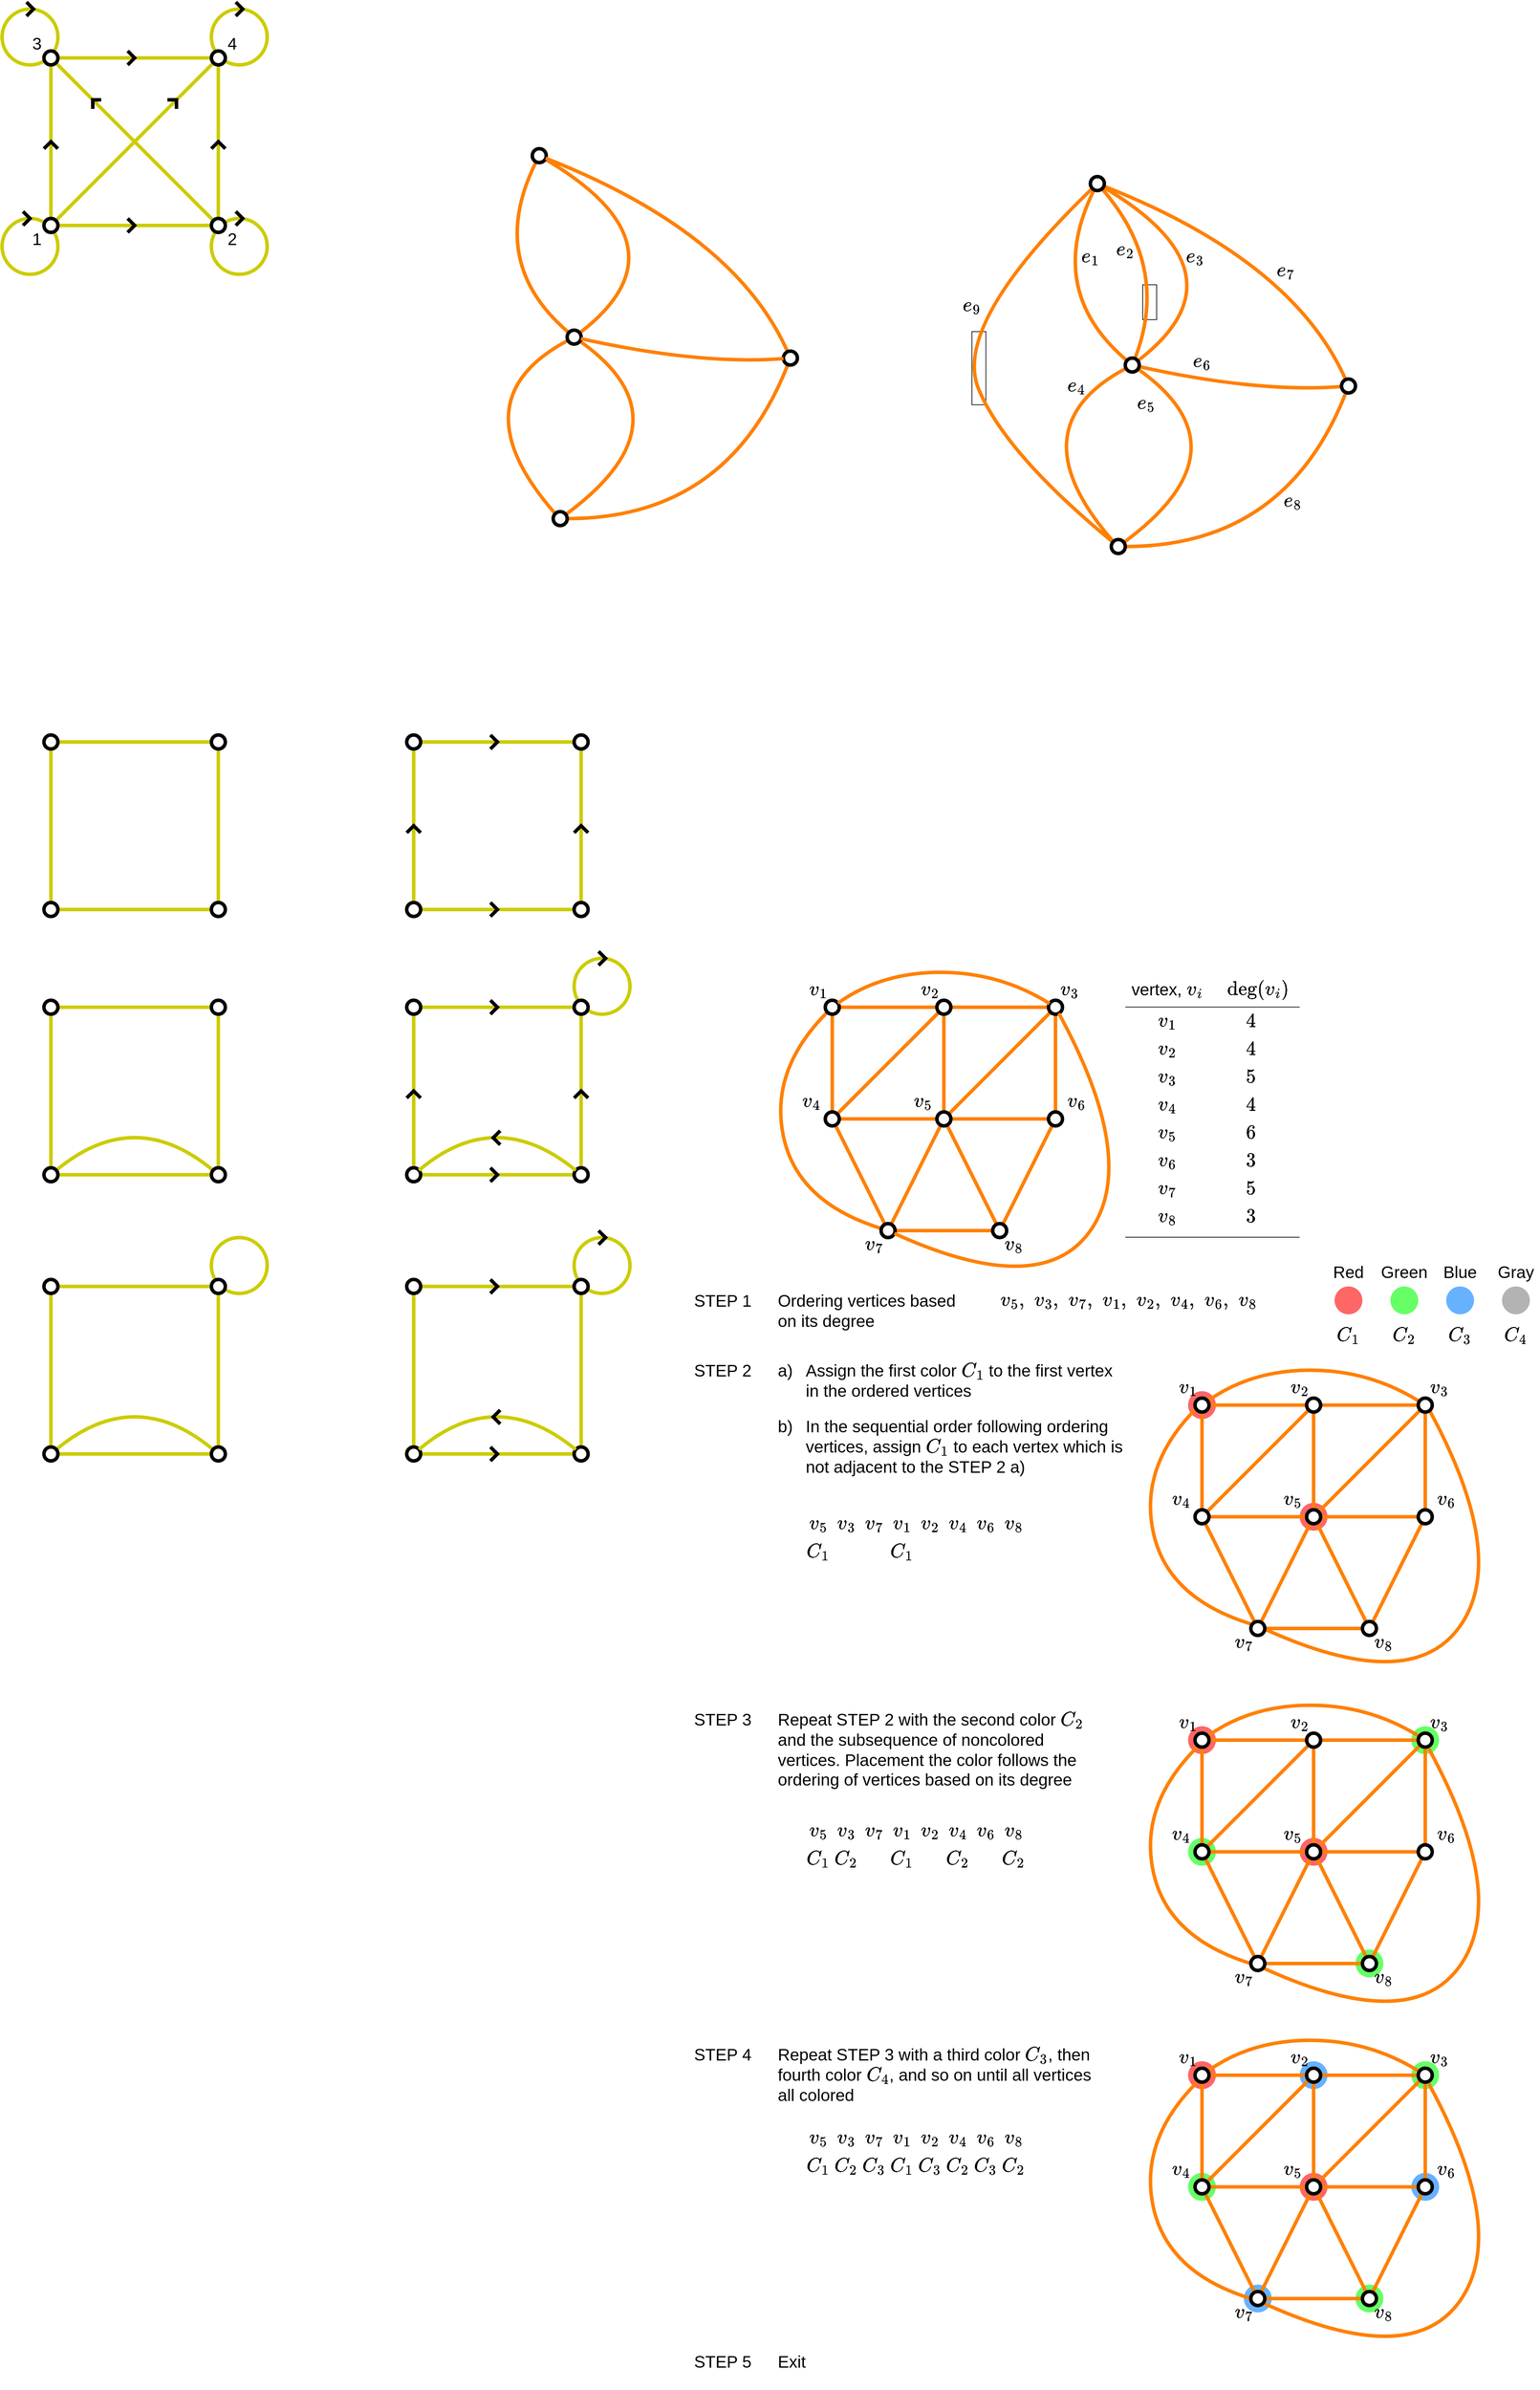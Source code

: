 <mxfile version="21.5.0" type="device">
  <diagram name="Page-1" id="1iQ4bJXSJO9yb2zHt5PS">
    <mxGraphModel dx="1946" dy="1217" grid="1" gridSize="10" guides="1" tooltips="1" connect="1" arrows="1" fold="1" page="1" pageScale="1" pageWidth="850" pageHeight="1100" math="1" shadow="0">
      <root>
        <mxCell id="0" />
        <mxCell id="1" parent="0" />
        <mxCell id="fTu93WMqF89tDPpsVqjc-244" value="" style="ellipse;whiteSpace=wrap;html=1;fillColor=#66B2FF;strokeColor=none;" parent="1" vertex="1">
          <mxGeometry x="2110" y="3150" width="40" height="40" as="geometry" />
        </mxCell>
        <mxCell id="fTu93WMqF89tDPpsVqjc-243" value="" style="ellipse;whiteSpace=wrap;html=1;fillColor=#66B2FF;strokeColor=none;" parent="1" vertex="1">
          <mxGeometry x="1950" y="2990" width="40" height="40" as="geometry" />
        </mxCell>
        <mxCell id="fTu93WMqF89tDPpsVqjc-204" value="" style="ellipse;whiteSpace=wrap;html=1;fillColor=#66B2FF;strokeColor=none;" parent="1" vertex="1">
          <mxGeometry x="1870" y="3310" width="40" height="40" as="geometry" />
        </mxCell>
        <mxCell id="fTu93WMqF89tDPpsVqjc-162" value="" style="ellipse;whiteSpace=wrap;html=1;fillColor=#66FF66;strokeColor=none;" parent="1" vertex="1">
          <mxGeometry x="2030" y="2830" width="40" height="40" as="geometry" />
        </mxCell>
        <mxCell id="fTu93WMqF89tDPpsVqjc-161" value="" style="ellipse;whiteSpace=wrap;html=1;fillColor=#66FF66;strokeColor=none;" parent="1" vertex="1">
          <mxGeometry x="1790" y="2670" width="40" height="40" as="geometry" />
        </mxCell>
        <mxCell id="fTu93WMqF89tDPpsVqjc-159" value="" style="ellipse;whiteSpace=wrap;html=1;fillColor=#66FF66;strokeColor=none;" parent="1" vertex="1">
          <mxGeometry x="2110" y="2510" width="40" height="40" as="geometry" />
        </mxCell>
        <mxCell id="fTu93WMqF89tDPpsVqjc-121" value="" style="ellipse;whiteSpace=wrap;html=1;fillColor=#FF6666;strokeColor=none;" parent="1" vertex="1">
          <mxGeometry x="1950" y="2190" width="40" height="40" as="geometry" />
        </mxCell>
        <mxCell id="fTu93WMqF89tDPpsVqjc-120" value="" style="ellipse;whiteSpace=wrap;html=1;fillColor=#FF6666;strokeColor=none;" parent="1" vertex="1">
          <mxGeometry x="1790" y="2030" width="40" height="40" as="geometry" />
        </mxCell>
        <mxCell id="fTu93WMqF89tDPpsVqjc-26" value="" style="curved=1;endArrow=none;html=1;rounded=0;endFill=0;strokeWidth=5;strokeColor=#FF8000;" parent="1" source="fTu93WMqF89tDPpsVqjc-7" target="fTu93WMqF89tDPpsVqjc-1" edge="1">
          <mxGeometry width="50" height="50" relative="1" as="geometry">
            <mxPoint x="1300" y="1764" as="sourcePoint" />
            <mxPoint x="1320" y="1516" as="targetPoint" />
            <Array as="points">
              <mxPoint x="1230" y="1760" />
              <mxPoint x="1190" y="1570" />
            </Array>
          </mxGeometry>
        </mxCell>
        <mxCell id="fTu93WMqF89tDPpsVqjc-25" style="rounded=0;orthogonalLoop=1;jettySize=auto;html=1;endArrow=none;endFill=0;strokeWidth=5;strokeColor=#FF8000;" parent="1" source="fTu93WMqF89tDPpsVqjc-7" target="fTu93WMqF89tDPpsVqjc-8" edge="1">
          <mxGeometry relative="1" as="geometry">
            <mxPoint x="1374" y="1801" as="sourcePoint" />
            <mxPoint x="1446" y="1659" as="targetPoint" />
          </mxGeometry>
        </mxCell>
        <mxCell id="fTu93WMqF89tDPpsVqjc-24" style="rounded=0;orthogonalLoop=1;jettySize=auto;html=1;endArrow=none;endFill=0;strokeWidth=5;strokeColor=#FF8000;" parent="1" source="fTu93WMqF89tDPpsVqjc-8" target="fTu93WMqF89tDPpsVqjc-5" edge="1">
          <mxGeometry relative="1" as="geometry">
            <mxPoint x="1490" y="1801" as="sourcePoint" />
            <mxPoint x="1562" y="1659" as="targetPoint" />
          </mxGeometry>
        </mxCell>
        <mxCell id="fTu93WMqF89tDPpsVqjc-22" style="rounded=0;orthogonalLoop=1;jettySize=auto;html=1;endArrow=none;endFill=0;strokeWidth=5;strokeColor=#FF8000;" parent="1" source="fTu93WMqF89tDPpsVqjc-7" target="fTu93WMqF89tDPpsVqjc-4" edge="1">
          <mxGeometry relative="1" as="geometry">
            <mxPoint x="1534" y="1801" as="sourcePoint" />
            <mxPoint x="1606" y="1659" as="targetPoint" />
          </mxGeometry>
        </mxCell>
        <mxCell id="fTu93WMqF89tDPpsVqjc-23" style="rounded=0;orthogonalLoop=1;jettySize=auto;html=1;endArrow=none;endFill=0;strokeWidth=5;strokeColor=#FF8000;" parent="1" source="fTu93WMqF89tDPpsVqjc-7" target="fTu93WMqF89tDPpsVqjc-5" edge="1">
          <mxGeometry relative="1" as="geometry">
            <mxPoint x="1366" y="1801" as="sourcePoint" />
            <mxPoint x="1294" y="1659" as="targetPoint" />
          </mxGeometry>
        </mxCell>
        <mxCell id="fTu93WMqF89tDPpsVqjc-20" style="rounded=0;orthogonalLoop=1;jettySize=auto;html=1;endArrow=none;endFill=0;strokeWidth=5;strokeColor=#FF8000;" parent="1" source="fTu93WMqF89tDPpsVqjc-8" target="fTu93WMqF89tDPpsVqjc-6" edge="1">
          <mxGeometry relative="1" as="geometry">
            <mxPoint x="1457" y="1643" as="sourcePoint" />
            <mxPoint x="1603" y="1497" as="targetPoint" />
          </mxGeometry>
        </mxCell>
        <mxCell id="fTu93WMqF89tDPpsVqjc-19" style="rounded=0;orthogonalLoop=1;jettySize=auto;html=1;endArrow=none;endFill=0;strokeWidth=5;strokeColor=#FF8000;" parent="1" source="fTu93WMqF89tDPpsVqjc-5" target="fTu93WMqF89tDPpsVqjc-3" edge="1">
          <mxGeometry relative="1" as="geometry">
            <mxPoint x="1420" y="1670" as="sourcePoint" />
            <mxPoint x="1440" y="1650" as="targetPoint" />
          </mxGeometry>
        </mxCell>
        <mxCell id="fTu93WMqF89tDPpsVqjc-17" style="rounded=0;orthogonalLoop=1;jettySize=auto;html=1;endArrow=none;endFill=0;strokeWidth=5;strokeColor=#FF8000;" parent="1" source="fTu93WMqF89tDPpsVqjc-4" target="fTu93WMqF89tDPpsVqjc-2" edge="1">
          <mxGeometry relative="1" as="geometry">
            <mxPoint x="1310" y="1600" as="sourcePoint" />
            <mxPoint x="1450" y="1600" as="targetPoint" />
          </mxGeometry>
        </mxCell>
        <mxCell id="fTu93WMqF89tDPpsVqjc-15" style="rounded=0;orthogonalLoop=1;jettySize=auto;html=1;endArrow=none;endFill=0;strokeWidth=5;strokeColor=#FF8000;" parent="1" source="fTu93WMqF89tDPpsVqjc-4" target="fTu93WMqF89tDPpsVqjc-5" edge="1">
          <mxGeometry relative="1" as="geometry">
            <mxPoint x="1360" y="1590" as="sourcePoint" />
            <mxPoint x="1500" y="1590" as="targetPoint" />
          </mxGeometry>
        </mxCell>
        <mxCell id="fTu93WMqF89tDPpsVqjc-16" style="rounded=0;orthogonalLoop=1;jettySize=auto;html=1;endArrow=none;endFill=0;strokeWidth=5;strokeColor=#FF8000;" parent="1" source="fTu93WMqF89tDPpsVqjc-5" target="fTu93WMqF89tDPpsVqjc-6" edge="1">
          <mxGeometry relative="1" as="geometry">
            <mxPoint x="1450" y="1610" as="sourcePoint" />
            <mxPoint x="1590" y="1610" as="targetPoint" />
          </mxGeometry>
        </mxCell>
        <mxCell id="fTu93WMqF89tDPpsVqjc-13" style="rounded=0;orthogonalLoop=1;jettySize=auto;html=1;endArrow=none;endFill=0;strokeWidth=5;strokeColor=#FF8000;" parent="1" source="fTu93WMqF89tDPpsVqjc-1" target="fTu93WMqF89tDPpsVqjc-2" edge="1">
          <mxGeometry relative="1" as="geometry">
            <mxPoint x="1450" y="1640" as="sourcePoint" />
            <mxPoint x="1450" y="1500" as="targetPoint" />
          </mxGeometry>
        </mxCell>
        <mxCell id="fTu93WMqF89tDPpsVqjc-14" style="rounded=0;orthogonalLoop=1;jettySize=auto;html=1;endArrow=none;endFill=0;strokeWidth=5;strokeColor=#FF8000;" parent="1" source="fTu93WMqF89tDPpsVqjc-2" target="fTu93WMqF89tDPpsVqjc-3" edge="1">
          <mxGeometry relative="1" as="geometry">
            <mxPoint x="1300" y="1490" as="sourcePoint" />
            <mxPoint x="1440" y="1490" as="targetPoint" />
          </mxGeometry>
        </mxCell>
        <mxCell id="fTu93WMqF89tDPpsVqjc-10" style="rounded=0;orthogonalLoop=1;jettySize=auto;html=1;endArrow=none;endFill=0;strokeWidth=5;strokeColor=#FF8000;" parent="1" source="fTu93WMqF89tDPpsVqjc-5" target="fTu93WMqF89tDPpsVqjc-2" edge="1">
          <mxGeometry relative="1" as="geometry">
            <mxPoint x="1290" y="1640" as="sourcePoint" />
            <mxPoint x="1290" y="1500" as="targetPoint" />
          </mxGeometry>
        </mxCell>
        <mxCell id="fTu93WMqF89tDPpsVqjc-11" style="rounded=0;orthogonalLoop=1;jettySize=auto;html=1;endArrow=none;endFill=0;strokeWidth=5;strokeColor=#FF8000;" parent="1" source="fTu93WMqF89tDPpsVqjc-6" target="fTu93WMqF89tDPpsVqjc-3" edge="1">
          <mxGeometry relative="1" as="geometry">
            <mxPoint x="1450" y="1640" as="sourcePoint" />
            <mxPoint x="1450" y="1500" as="targetPoint" />
          </mxGeometry>
        </mxCell>
        <mxCell id="eQFQZJ94OHQC8mmlGCkO-81" value="" style="ellipse;whiteSpace=wrap;html=1;fillColor=none;strokeWidth=5;strokeColor=#CCCC00;" parent="1" vertex="1">
          <mxGeometry x="910" y="1410" width="80" height="80" as="geometry" />
        </mxCell>
        <mxCell id="eQFQZJ94OHQC8mmlGCkO-49" value="" style="ellipse;whiteSpace=wrap;html=1;fillColor=none;strokeWidth=5;strokeColor=#CCCC00;" parent="1" vertex="1">
          <mxGeometry x="390" y="1810" width="80" height="80" as="geometry" />
        </mxCell>
        <mxCell id="eQFQZJ94OHQC8mmlGCkO-39" value="" style="curved=1;endArrow=none;html=1;rounded=0;endFill=0;strokeWidth=5;strokeColor=#CCCC00;" parent="1" source="eQFQZJ94OHQC8mmlGCkO-35" target="eQFQZJ94OHQC8mmlGCkO-36" edge="1">
          <mxGeometry width="50" height="50" relative="1" as="geometry">
            <mxPoint x="593" y="1678" as="sourcePoint" />
            <mxPoint x="611" y="1430" as="targetPoint" />
            <Array as="points">
              <mxPoint x="280" y="1620" />
            </Array>
          </mxGeometry>
        </mxCell>
        <mxCell id="SPxI-2WjhiRQhloliqsA-1" value="" style="ellipse;whiteSpace=wrap;html=1;fillColor=none;strokeWidth=5;strokeColor=#CCCC00;" parent="1" vertex="1">
          <mxGeometry x="390" y="350" width="80" height="80" as="geometry" />
        </mxCell>
        <mxCell id="SPxI-2WjhiRQhloliqsA-2" value="" style="ellipse;whiteSpace=wrap;html=1;fillColor=none;strokeWidth=5;strokeColor=#CCCC00;" parent="1" vertex="1">
          <mxGeometry x="90" y="350" width="80" height="80" as="geometry" />
        </mxCell>
        <mxCell id="SPxI-2WjhiRQhloliqsA-3" value="" style="ellipse;whiteSpace=wrap;html=1;fillColor=none;strokeWidth=5;strokeColor=#CCCC00;" parent="1" vertex="1">
          <mxGeometry x="90" y="50" width="80" height="80" as="geometry" />
        </mxCell>
        <mxCell id="SPxI-2WjhiRQhloliqsA-4" style="rounded=0;orthogonalLoop=1;jettySize=auto;html=1;endArrow=none;endFill=0;strokeWidth=5;strokeColor=#CCCC00;" parent="1" source="SPxI-2WjhiRQhloliqsA-15" target="SPxI-2WjhiRQhloliqsA-16" edge="1">
          <mxGeometry relative="1" as="geometry" />
        </mxCell>
        <mxCell id="SPxI-2WjhiRQhloliqsA-5" style="rounded=0;orthogonalLoop=1;jettySize=auto;html=1;endArrow=none;endFill=0;strokeWidth=5;strokeColor=#CCCC00;" parent="1" source="SPxI-2WjhiRQhloliqsA-16" target="SPxI-2WjhiRQhloliqsA-26" edge="1">
          <mxGeometry relative="1" as="geometry">
            <mxPoint x="178" y="376" as="sourcePoint" />
            <mxPoint x="322" y="484" as="targetPoint" />
          </mxGeometry>
        </mxCell>
        <mxCell id="SPxI-2WjhiRQhloliqsA-6" style="rounded=0;orthogonalLoop=1;jettySize=auto;html=1;endArrow=none;endFill=0;strokeWidth=5;strokeColor=#CCCC00;" parent="1" source="SPxI-2WjhiRQhloliqsA-17" target="SPxI-2WjhiRQhloliqsA-26" edge="1">
          <mxGeometry relative="1" as="geometry">
            <mxPoint x="338" y="484" as="sourcePoint" />
            <mxPoint x="482" y="376" as="targetPoint" />
          </mxGeometry>
        </mxCell>
        <mxCell id="SPxI-2WjhiRQhloliqsA-7" style="rounded=0;orthogonalLoop=1;jettySize=auto;html=1;endArrow=none;endFill=0;strokeWidth=5;strokeColor=#CCCC00;" parent="1" source="SPxI-2WjhiRQhloliqsA-15" target="SPxI-2WjhiRQhloliqsA-17" edge="1">
          <mxGeometry relative="1" as="geometry">
            <mxPoint x="387.593" y="633.492" as="sourcePoint" />
            <mxPoint x="492" y="380" as="targetPoint" />
          </mxGeometry>
        </mxCell>
        <mxCell id="SPxI-2WjhiRQhloliqsA-8" value="" style="endArrow=none;html=1;rounded=0;strokeWidth=5;" parent="1" edge="1">
          <mxGeometry width="50" height="50" relative="1" as="geometry">
            <mxPoint x="270" y="350" as="sourcePoint" />
            <mxPoint x="270" y="370" as="targetPoint" />
            <Array as="points">
              <mxPoint x="280" y="360" />
            </Array>
          </mxGeometry>
        </mxCell>
        <mxCell id="SPxI-2WjhiRQhloliqsA-9" value="&lt;font style=&quot;font-size: 24px;&quot;&gt;1&lt;/font&gt;" style="text;html=1;strokeColor=none;fillColor=none;align=center;verticalAlign=middle;whiteSpace=wrap;rounded=0;" parent="1" vertex="1">
          <mxGeometry x="120" y="360" width="40" height="40" as="geometry" />
        </mxCell>
        <mxCell id="SPxI-2WjhiRQhloliqsA-10" style="rounded=0;orthogonalLoop=1;jettySize=auto;html=1;endArrow=none;endFill=0;strokeWidth=5;strokeColor=#CCCC00;" parent="1" source="SPxI-2WjhiRQhloliqsA-15" target="SPxI-2WjhiRQhloliqsA-26" edge="1">
          <mxGeometry relative="1" as="geometry">
            <mxPoint x="170" y="360" as="sourcePoint" />
            <mxPoint x="170" y="140" as="targetPoint" />
          </mxGeometry>
        </mxCell>
        <mxCell id="SPxI-2WjhiRQhloliqsA-11" style="rounded=0;orthogonalLoop=1;jettySize=auto;html=1;endArrow=none;endFill=0;strokeWidth=5;strokeColor=#CCCC00;" parent="1" source="SPxI-2WjhiRQhloliqsA-17" target="SPxI-2WjhiRQhloliqsA-16" edge="1">
          <mxGeometry relative="1" as="geometry">
            <mxPoint x="177" y="363" as="sourcePoint" />
            <mxPoint x="403" y="137" as="targetPoint" />
          </mxGeometry>
        </mxCell>
        <mxCell id="SPxI-2WjhiRQhloliqsA-12" value="&lt;font style=&quot;font-size: 24px;&quot;&gt;2&lt;/font&gt;" style="text;html=1;strokeColor=none;fillColor=none;align=center;verticalAlign=middle;whiteSpace=wrap;rounded=0;" parent="1" vertex="1">
          <mxGeometry x="400" y="360" width="40" height="40" as="geometry" />
        </mxCell>
        <mxCell id="SPxI-2WjhiRQhloliqsA-13" value="&lt;font style=&quot;font-size: 24px;&quot;&gt;4&lt;/font&gt;" style="text;html=1;strokeColor=none;fillColor=none;align=center;verticalAlign=middle;whiteSpace=wrap;rounded=0;" parent="1" vertex="1">
          <mxGeometry x="400" y="80" width="40" height="40" as="geometry" />
        </mxCell>
        <mxCell id="SPxI-2WjhiRQhloliqsA-14" value="&lt;font style=&quot;font-size: 24px;&quot;&gt;3&lt;/font&gt;" style="text;html=1;strokeColor=none;fillColor=none;align=center;verticalAlign=middle;whiteSpace=wrap;rounded=0;" parent="1" vertex="1">
          <mxGeometry x="120" y="80" width="40" height="40" as="geometry" />
        </mxCell>
        <mxCell id="SPxI-2WjhiRQhloliqsA-15" value="" style="ellipse;whiteSpace=wrap;html=1;strokeWidth=5;" parent="1" vertex="1">
          <mxGeometry x="150" y="350" width="20" height="20" as="geometry" />
        </mxCell>
        <mxCell id="SPxI-2WjhiRQhloliqsA-16" value="" style="ellipse;whiteSpace=wrap;html=1;strokeWidth=5;fillColor=default;" parent="1" vertex="1">
          <mxGeometry x="390" y="350" width="20" height="20" as="geometry" />
        </mxCell>
        <mxCell id="SPxI-2WjhiRQhloliqsA-17" value="" style="ellipse;whiteSpace=wrap;html=1;strokeWidth=5;" parent="1" vertex="1">
          <mxGeometry x="150" y="110" width="20" height="20" as="geometry" />
        </mxCell>
        <mxCell id="SPxI-2WjhiRQhloliqsA-18" value="" style="endArrow=none;html=1;rounded=0;strokeWidth=5;" parent="1" edge="1">
          <mxGeometry width="50" height="50" relative="1" as="geometry">
            <mxPoint x="270" y="110" as="sourcePoint" />
            <mxPoint x="270" y="130" as="targetPoint" />
            <Array as="points">
              <mxPoint x="280" y="120" />
            </Array>
          </mxGeometry>
        </mxCell>
        <mxCell id="SPxI-2WjhiRQhloliqsA-19" value="" style="endArrow=none;html=1;rounded=0;strokeWidth=5;" parent="1" edge="1">
          <mxGeometry width="50" height="50" relative="1" as="geometry">
            <mxPoint x="410" y="250" as="sourcePoint" />
            <mxPoint x="390" y="250" as="targetPoint" />
            <Array as="points">
              <mxPoint x="400" y="240" />
            </Array>
          </mxGeometry>
        </mxCell>
        <mxCell id="SPxI-2WjhiRQhloliqsA-20" value="" style="endArrow=none;html=1;rounded=0;strokeWidth=5;" parent="1" edge="1">
          <mxGeometry width="50" height="50" relative="1" as="geometry">
            <mxPoint x="170" y="250" as="sourcePoint" />
            <mxPoint x="150" y="250" as="targetPoint" />
            <Array as="points">
              <mxPoint x="160" y="240" />
            </Array>
          </mxGeometry>
        </mxCell>
        <mxCell id="SPxI-2WjhiRQhloliqsA-21" value="" style="endArrow=none;html=1;rounded=0;strokeWidth=5;" parent="1" edge="1">
          <mxGeometry width="50" height="50" relative="1" as="geometry">
            <mxPoint x="232" y="180" as="sourcePoint" />
            <mxPoint x="220" y="193" as="targetPoint" />
            <Array as="points">
              <mxPoint x="220" y="180" />
            </Array>
          </mxGeometry>
        </mxCell>
        <mxCell id="SPxI-2WjhiRQhloliqsA-22" value="" style="endArrow=none;html=1;rounded=0;strokeWidth=5;" parent="1" edge="1">
          <mxGeometry width="50" height="50" relative="1" as="geometry">
            <mxPoint x="327" y="180" as="sourcePoint" />
            <mxPoint x="340" y="193" as="targetPoint" />
            <Array as="points">
              <mxPoint x="340" y="180" />
            </Array>
          </mxGeometry>
        </mxCell>
        <mxCell id="SPxI-2WjhiRQhloliqsA-23" value="" style="endArrow=none;html=1;rounded=0;strokeWidth=5;" parent="1" edge="1">
          <mxGeometry width="50" height="50" relative="1" as="geometry">
            <mxPoint x="125" y="40" as="sourcePoint" />
            <mxPoint x="125" y="60" as="targetPoint" />
            <Array as="points">
              <mxPoint x="135" y="50" />
            </Array>
          </mxGeometry>
        </mxCell>
        <mxCell id="SPxI-2WjhiRQhloliqsA-24" value="" style="ellipse;whiteSpace=wrap;html=1;fillColor=none;strokeWidth=5;strokeColor=#CCCC00;" parent="1" vertex="1">
          <mxGeometry x="390" y="50" width="80" height="80" as="geometry" />
        </mxCell>
        <mxCell id="SPxI-2WjhiRQhloliqsA-25" value="" style="endArrow=none;html=1;rounded=0;strokeWidth=5;" parent="1" edge="1">
          <mxGeometry width="50" height="50" relative="1" as="geometry">
            <mxPoint x="425" y="40" as="sourcePoint" />
            <mxPoint x="425" y="60" as="targetPoint" />
            <Array as="points">
              <mxPoint x="435" y="50" />
            </Array>
          </mxGeometry>
        </mxCell>
        <mxCell id="SPxI-2WjhiRQhloliqsA-26" value="" style="ellipse;whiteSpace=wrap;html=1;strokeWidth=5;" parent="1" vertex="1">
          <mxGeometry x="390" y="110" width="20" height="20" as="geometry" />
        </mxCell>
        <mxCell id="SPxI-2WjhiRQhloliqsA-27" value="" style="endArrow=none;html=1;rounded=0;strokeWidth=5;" parent="1" edge="1">
          <mxGeometry width="50" height="50" relative="1" as="geometry">
            <mxPoint x="120" y="340" as="sourcePoint" />
            <mxPoint x="120" y="360" as="targetPoint" />
            <Array as="points">
              <mxPoint x="130" y="350" />
            </Array>
          </mxGeometry>
        </mxCell>
        <mxCell id="SPxI-2WjhiRQhloliqsA-28" value="" style="endArrow=none;html=1;rounded=0;strokeWidth=5;" parent="1" edge="1">
          <mxGeometry width="50" height="50" relative="1" as="geometry">
            <mxPoint x="425" y="340" as="sourcePoint" />
            <mxPoint x="425" y="360" as="targetPoint" />
            <Array as="points">
              <mxPoint x="435" y="350" />
            </Array>
          </mxGeometry>
        </mxCell>
        <mxCell id="SPxI-2WjhiRQhloliqsA-29" value="" style="shape=image;verticalLabelPosition=bottom;labelBackgroundColor=default;verticalAlign=top;aspect=fixed;imageAspect=0;image=https://kidscodecs.com/wp-content/uploads/2013/11/puzzles-7-bridges-map-euler.jpg;" parent="1" vertex="1">
          <mxGeometry x="640" y="360" width="690" height="329" as="geometry" />
        </mxCell>
        <mxCell id="SPxI-2WjhiRQhloliqsA-31" value="" style="curved=1;endArrow=none;html=1;rounded=0;endFill=0;strokeWidth=5;strokeColor=#FF8000;" parent="1" source="SPxI-2WjhiRQhloliqsA-36" edge="1">
          <mxGeometry width="50" height="50" relative="1" as="geometry">
            <mxPoint x="883" y="513" as="sourcePoint" />
            <mxPoint x="860" y="260" as="targetPoint" />
            <Array as="points">
              <mxPoint x="780" y="410" />
            </Array>
          </mxGeometry>
        </mxCell>
        <mxCell id="SPxI-2WjhiRQhloliqsA-33" value="" style="curved=1;endArrow=none;html=1;rounded=0;endFill=0;strokeWidth=5;strokeColor=#FF8000;" parent="1" source="SPxI-2WjhiRQhloliqsA-36" target="SPxI-2WjhiRQhloliqsA-32" edge="1">
          <mxGeometry width="50" height="50" relative="1" as="geometry">
            <mxPoint x="931" y="512" as="sourcePoint" />
            <mxPoint x="870" y="270" as="targetPoint" />
            <Array as="points">
              <mxPoint x="1080" y="390" />
            </Array>
          </mxGeometry>
        </mxCell>
        <mxCell id="SPxI-2WjhiRQhloliqsA-32" value="" style="ellipse;whiteSpace=wrap;html=1;strokeWidth=5;" parent="1" vertex="1">
          <mxGeometry x="850" y="250" width="20" height="20" as="geometry" />
        </mxCell>
        <mxCell id="SPxI-2WjhiRQhloliqsA-39" value="" style="curved=1;endArrow=none;html=1;rounded=0;endFill=0;strokeWidth=5;strokeColor=#FF8000;" parent="1" source="SPxI-2WjhiRQhloliqsA-38" target="SPxI-2WjhiRQhloliqsA-32" edge="1">
          <mxGeometry width="50" height="50" relative="1" as="geometry">
            <mxPoint x="928" y="524" as="sourcePoint" />
            <mxPoint x="879" y="275" as="targetPoint" />
            <Array as="points">
              <mxPoint x="1140" y="370" />
            </Array>
          </mxGeometry>
        </mxCell>
        <mxCell id="SPxI-2WjhiRQhloliqsA-40" value="" style="curved=1;endArrow=none;html=1;rounded=0;endFill=0;strokeWidth=5;strokeColor=#FF8000;exitX=0;exitY=0;exitDx=0;exitDy=0;" parent="1" source="SPxI-2WjhiRQhloliqsA-37" target="SPxI-2WjhiRQhloliqsA-36" edge="1">
          <mxGeometry width="50" height="50" relative="1" as="geometry">
            <mxPoint x="912" y="524" as="sourcePoint" />
            <mxPoint x="870" y="270" as="targetPoint" />
            <Array as="points">
              <mxPoint x="740" y="610" />
            </Array>
          </mxGeometry>
        </mxCell>
        <mxCell id="SPxI-2WjhiRQhloliqsA-42" value="" style="curved=1;endArrow=none;html=1;rounded=0;endFill=0;strokeWidth=5;strokeColor=#FF8000;" parent="1" source="SPxI-2WjhiRQhloliqsA-37" target="SPxI-2WjhiRQhloliqsA-36" edge="1">
          <mxGeometry width="50" height="50" relative="1" as="geometry">
            <mxPoint x="893" y="783" as="sourcePoint" />
            <mxPoint x="911" y="535" as="targetPoint" />
            <Array as="points">
              <mxPoint x="1080" y="640" />
            </Array>
          </mxGeometry>
        </mxCell>
        <mxCell id="SPxI-2WjhiRQhloliqsA-36" value="" style="ellipse;whiteSpace=wrap;html=1;strokeWidth=5;" parent="1" vertex="1">
          <mxGeometry x="900" y="510" width="20" height="20" as="geometry" />
        </mxCell>
        <mxCell id="SPxI-2WjhiRQhloliqsA-43" value="" style="curved=1;endArrow=none;html=1;rounded=0;endFill=0;strokeWidth=5;strokeColor=#FF8000;" parent="1" source="SPxI-2WjhiRQhloliqsA-38" target="SPxI-2WjhiRQhloliqsA-37" edge="1">
          <mxGeometry width="50" height="50" relative="1" as="geometry">
            <mxPoint x="1226" y="551" as="sourcePoint" />
            <mxPoint x="879" y="274" as="targetPoint" />
            <Array as="points">
              <mxPoint x="1130" y="780" />
            </Array>
          </mxGeometry>
        </mxCell>
        <mxCell id="SPxI-2WjhiRQhloliqsA-37" value="" style="ellipse;whiteSpace=wrap;html=1;strokeWidth=5;" parent="1" vertex="1">
          <mxGeometry x="880" y="770" width="20" height="20" as="geometry" />
        </mxCell>
        <mxCell id="SPxI-2WjhiRQhloliqsA-38" value="" style="ellipse;whiteSpace=wrap;html=1;strokeWidth=5;" parent="1" vertex="1">
          <mxGeometry x="1210" y="540" width="20" height="20" as="geometry" />
        </mxCell>
        <mxCell id="SPxI-2WjhiRQhloliqsA-44" value="" style="curved=1;endArrow=none;html=1;rounded=0;endFill=0;strokeWidth=5;strokeColor=#FF8000;" parent="1" source="SPxI-2WjhiRQhloliqsA-36" target="SPxI-2WjhiRQhloliqsA-38" edge="1">
          <mxGeometry width="50" height="50" relative="1" as="geometry">
            <mxPoint x="928" y="524" as="sourcePoint" />
            <mxPoint x="879" y="275" as="targetPoint" />
            <Array as="points">
              <mxPoint x="1090" y="560" />
            </Array>
          </mxGeometry>
        </mxCell>
        <mxCell id="SPxI-2WjhiRQhloliqsA-47" value="" style="shape=image;verticalLabelPosition=bottom;labelBackgroundColor=default;verticalAlign=top;aspect=fixed;imageAspect=0;image=https://kidscodecs.com/wp-content/uploads/2013/11/puzzles-7-bridges-map-euler.jpg;" parent="1" vertex="1">
          <mxGeometry x="1440" y="400" width="690" height="329" as="geometry" />
        </mxCell>
        <mxCell id="SPxI-2WjhiRQhloliqsA-49" value="" style="rounded=0;whiteSpace=wrap;html=1;rotation=90;" parent="1" vertex="1">
          <mxGeometry x="1437.82" y="554.5" width="104.79" height="20" as="geometry" />
        </mxCell>
        <mxCell id="SPxI-2WjhiRQhloliqsA-50" value="" style="rounded=0;whiteSpace=wrap;html=1;rotation=90;" parent="1" vertex="1">
          <mxGeometry x="1710" y="460" width="50" height="20" as="geometry" />
        </mxCell>
        <mxCell id="SPxI-2WjhiRQhloliqsA-51" value="" style="curved=1;endArrow=none;html=1;rounded=0;endFill=0;strokeWidth=5;strokeColor=#FF8000;" parent="1" source="SPxI-2WjhiRQhloliqsA-57" edge="1">
          <mxGeometry width="50" height="50" relative="1" as="geometry">
            <mxPoint x="1683" y="553" as="sourcePoint" />
            <mxPoint x="1660" y="300" as="targetPoint" />
            <Array as="points">
              <mxPoint x="1580" y="450" />
            </Array>
          </mxGeometry>
        </mxCell>
        <mxCell id="SPxI-2WjhiRQhloliqsA-52" value="" style="curved=1;endArrow=none;html=1;rounded=0;endFill=0;strokeWidth=5;strokeColor=#FF8000;" parent="1" source="SPxI-2WjhiRQhloliqsA-57" target="SPxI-2WjhiRQhloliqsA-53" edge="1">
          <mxGeometry width="50" height="50" relative="1" as="geometry">
            <mxPoint x="1731" y="552" as="sourcePoint" />
            <mxPoint x="1670" y="310" as="targetPoint" />
            <Array as="points">
              <mxPoint x="1880" y="430" />
            </Array>
          </mxGeometry>
        </mxCell>
        <mxCell id="SPxI-2WjhiRQhloliqsA-54" value="" style="curved=1;endArrow=none;html=1;rounded=0;endFill=0;strokeWidth=5;strokeColor=#FF8000;" parent="1" source="SPxI-2WjhiRQhloliqsA-60" target="SPxI-2WjhiRQhloliqsA-53" edge="1">
          <mxGeometry width="50" height="50" relative="1" as="geometry">
            <mxPoint x="1728" y="564" as="sourcePoint" />
            <mxPoint x="1679" y="315" as="targetPoint" />
            <Array as="points">
              <mxPoint x="1940" y="410" />
            </Array>
          </mxGeometry>
        </mxCell>
        <mxCell id="SPxI-2WjhiRQhloliqsA-55" value="" style="curved=1;endArrow=none;html=1;rounded=0;endFill=0;strokeWidth=5;strokeColor=#FF8000;exitX=0;exitY=0;exitDx=0;exitDy=0;" parent="1" source="SPxI-2WjhiRQhloliqsA-59" target="SPxI-2WjhiRQhloliqsA-57" edge="1">
          <mxGeometry width="50" height="50" relative="1" as="geometry">
            <mxPoint x="1712" y="564" as="sourcePoint" />
            <mxPoint x="1670" y="310" as="targetPoint" />
            <Array as="points">
              <mxPoint x="1540" y="650" />
            </Array>
          </mxGeometry>
        </mxCell>
        <mxCell id="SPxI-2WjhiRQhloliqsA-56" value="" style="curved=1;endArrow=none;html=1;rounded=0;endFill=0;strokeWidth=5;strokeColor=#FF8000;" parent="1" source="SPxI-2WjhiRQhloliqsA-59" target="SPxI-2WjhiRQhloliqsA-57" edge="1">
          <mxGeometry width="50" height="50" relative="1" as="geometry">
            <mxPoint x="1693" y="823" as="sourcePoint" />
            <mxPoint x="1711" y="575" as="targetPoint" />
            <Array as="points">
              <mxPoint x="1880" y="680" />
            </Array>
          </mxGeometry>
        </mxCell>
        <mxCell id="SPxI-2WjhiRQhloliqsA-58" value="" style="curved=1;endArrow=none;html=1;rounded=0;endFill=0;strokeWidth=5;strokeColor=#FF8000;" parent="1" source="SPxI-2WjhiRQhloliqsA-60" target="SPxI-2WjhiRQhloliqsA-59" edge="1">
          <mxGeometry width="50" height="50" relative="1" as="geometry">
            <mxPoint x="2026" y="591" as="sourcePoint" />
            <mxPoint x="1679" y="314" as="targetPoint" />
            <Array as="points">
              <mxPoint x="1930" y="820" />
            </Array>
          </mxGeometry>
        </mxCell>
        <mxCell id="SPxI-2WjhiRQhloliqsA-61" value="" style="curved=1;endArrow=none;html=1;rounded=0;endFill=0;strokeWidth=5;strokeColor=#FF8000;" parent="1" source="SPxI-2WjhiRQhloliqsA-57" target="SPxI-2WjhiRQhloliqsA-60" edge="1">
          <mxGeometry width="50" height="50" relative="1" as="geometry">
            <mxPoint x="1728" y="564" as="sourcePoint" />
            <mxPoint x="1679" y="315" as="targetPoint" />
            <Array as="points">
              <mxPoint x="1890" y="600" />
            </Array>
          </mxGeometry>
        </mxCell>
        <mxCell id="SPxI-2WjhiRQhloliqsA-62" value="" style="curved=1;endArrow=none;html=1;rounded=0;endFill=0;strokeWidth=5;strokeColor=#FF8000;" parent="1" edge="1">
          <mxGeometry width="50" height="50" relative="1" as="geometry">
            <mxPoint x="1710" y="560" as="sourcePoint" />
            <mxPoint x="1660" y="300" as="targetPoint" />
            <Array as="points">
              <mxPoint x="1770" y="420" />
            </Array>
          </mxGeometry>
        </mxCell>
        <mxCell id="SPxI-2WjhiRQhloliqsA-63" value="" style="curved=1;endArrow=none;html=1;rounded=0;endFill=0;strokeWidth=5;strokeColor=#FF8000;" parent="1" edge="1">
          <mxGeometry width="50" height="50" relative="1" as="geometry">
            <mxPoint x="1690" y="820" as="sourcePoint" />
            <mxPoint x="1660" y="300" as="targetPoint" />
            <Array as="points">
              <mxPoint x="1530" y="690" />
              <mxPoint x="1450" y="500" />
            </Array>
          </mxGeometry>
        </mxCell>
        <mxCell id="SPxI-2WjhiRQhloliqsA-53" value="" style="ellipse;whiteSpace=wrap;html=1;strokeWidth=5;" parent="1" vertex="1">
          <mxGeometry x="1650" y="290" width="20" height="20" as="geometry" />
        </mxCell>
        <mxCell id="SPxI-2WjhiRQhloliqsA-59" value="" style="ellipse;whiteSpace=wrap;html=1;strokeWidth=5;" parent="1" vertex="1">
          <mxGeometry x="1680" y="810" width="20" height="20" as="geometry" />
        </mxCell>
        <mxCell id="SPxI-2WjhiRQhloliqsA-57" value="" style="ellipse;whiteSpace=wrap;html=1;strokeWidth=5;" parent="1" vertex="1">
          <mxGeometry x="1700" y="550" width="20" height="20" as="geometry" />
        </mxCell>
        <mxCell id="SPxI-2WjhiRQhloliqsA-60" value="" style="ellipse;whiteSpace=wrap;html=1;strokeWidth=5;" parent="1" vertex="1">
          <mxGeometry x="2010" y="580" width="20" height="20" as="geometry" />
        </mxCell>
        <mxCell id="eQFQZJ94OHQC8mmlGCkO-5" style="rounded=0;orthogonalLoop=1;jettySize=auto;html=1;endArrow=none;endFill=0;strokeWidth=5;strokeColor=#CCCC00;" parent="1" source="eQFQZJ94OHQC8mmlGCkO-16" target="eQFQZJ94OHQC8mmlGCkO-17" edge="1">
          <mxGeometry relative="1" as="geometry" />
        </mxCell>
        <mxCell id="eQFQZJ94OHQC8mmlGCkO-6" style="rounded=0;orthogonalLoop=1;jettySize=auto;html=1;endArrow=none;endFill=0;strokeWidth=5;strokeColor=#CCCC00;" parent="1" source="eQFQZJ94OHQC8mmlGCkO-17" target="eQFQZJ94OHQC8mmlGCkO-27" edge="1">
          <mxGeometry relative="1" as="geometry">
            <mxPoint x="178" y="1356" as="sourcePoint" />
            <mxPoint x="322" y="1464" as="targetPoint" />
          </mxGeometry>
        </mxCell>
        <mxCell id="eQFQZJ94OHQC8mmlGCkO-7" style="rounded=0;orthogonalLoop=1;jettySize=auto;html=1;endArrow=none;endFill=0;strokeWidth=5;strokeColor=#CCCC00;" parent="1" source="eQFQZJ94OHQC8mmlGCkO-18" target="eQFQZJ94OHQC8mmlGCkO-27" edge="1">
          <mxGeometry relative="1" as="geometry">
            <mxPoint x="338" y="1464" as="sourcePoint" />
            <mxPoint x="482" y="1356" as="targetPoint" />
          </mxGeometry>
        </mxCell>
        <mxCell id="eQFQZJ94OHQC8mmlGCkO-8" style="rounded=0;orthogonalLoop=1;jettySize=auto;html=1;endArrow=none;endFill=0;strokeWidth=5;strokeColor=#CCCC00;" parent="1" source="eQFQZJ94OHQC8mmlGCkO-16" target="eQFQZJ94OHQC8mmlGCkO-18" edge="1">
          <mxGeometry relative="1" as="geometry">
            <mxPoint x="387.593" y="1613.492" as="sourcePoint" />
            <mxPoint x="492" y="1360" as="targetPoint" />
          </mxGeometry>
        </mxCell>
        <mxCell id="eQFQZJ94OHQC8mmlGCkO-16" value="" style="ellipse;whiteSpace=wrap;html=1;strokeWidth=5;" parent="1" vertex="1">
          <mxGeometry x="150" y="1330" width="20" height="20" as="geometry" />
        </mxCell>
        <mxCell id="eQFQZJ94OHQC8mmlGCkO-17" value="" style="ellipse;whiteSpace=wrap;html=1;strokeWidth=5;fillColor=default;" parent="1" vertex="1">
          <mxGeometry x="390" y="1330" width="20" height="20" as="geometry" />
        </mxCell>
        <mxCell id="eQFQZJ94OHQC8mmlGCkO-18" value="" style="ellipse;whiteSpace=wrap;html=1;strokeWidth=5;" parent="1" vertex="1">
          <mxGeometry x="150" y="1090" width="20" height="20" as="geometry" />
        </mxCell>
        <mxCell id="eQFQZJ94OHQC8mmlGCkO-27" value="" style="ellipse;whiteSpace=wrap;html=1;strokeWidth=5;" parent="1" vertex="1">
          <mxGeometry x="390" y="1090" width="20" height="20" as="geometry" />
        </mxCell>
        <mxCell id="eQFQZJ94OHQC8mmlGCkO-31" style="rounded=0;orthogonalLoop=1;jettySize=auto;html=1;endArrow=none;endFill=0;strokeWidth=5;strokeColor=#CCCC00;" parent="1" source="eQFQZJ94OHQC8mmlGCkO-35" target="eQFQZJ94OHQC8mmlGCkO-36" edge="1">
          <mxGeometry relative="1" as="geometry" />
        </mxCell>
        <mxCell id="eQFQZJ94OHQC8mmlGCkO-32" style="rounded=0;orthogonalLoop=1;jettySize=auto;html=1;endArrow=none;endFill=0;strokeWidth=5;strokeColor=#CCCC00;" parent="1" source="eQFQZJ94OHQC8mmlGCkO-36" target="eQFQZJ94OHQC8mmlGCkO-38" edge="1">
          <mxGeometry relative="1" as="geometry">
            <mxPoint x="178" y="1736" as="sourcePoint" />
            <mxPoint x="322" y="1844" as="targetPoint" />
          </mxGeometry>
        </mxCell>
        <mxCell id="eQFQZJ94OHQC8mmlGCkO-33" style="rounded=0;orthogonalLoop=1;jettySize=auto;html=1;endArrow=none;endFill=0;strokeWidth=5;strokeColor=#CCCC00;" parent="1" source="eQFQZJ94OHQC8mmlGCkO-37" target="eQFQZJ94OHQC8mmlGCkO-38" edge="1">
          <mxGeometry relative="1" as="geometry">
            <mxPoint x="338" y="1844" as="sourcePoint" />
            <mxPoint x="482" y="1736" as="targetPoint" />
          </mxGeometry>
        </mxCell>
        <mxCell id="eQFQZJ94OHQC8mmlGCkO-34" style="rounded=0;orthogonalLoop=1;jettySize=auto;html=1;endArrow=none;endFill=0;strokeWidth=5;strokeColor=#CCCC00;" parent="1" source="eQFQZJ94OHQC8mmlGCkO-35" target="eQFQZJ94OHQC8mmlGCkO-37" edge="1">
          <mxGeometry relative="1" as="geometry">
            <mxPoint x="387.593" y="1993.492" as="sourcePoint" />
            <mxPoint x="492" y="1740" as="targetPoint" />
          </mxGeometry>
        </mxCell>
        <mxCell id="eQFQZJ94OHQC8mmlGCkO-35" value="" style="ellipse;whiteSpace=wrap;html=1;strokeWidth=5;" parent="1" vertex="1">
          <mxGeometry x="150" y="1710" width="20" height="20" as="geometry" />
        </mxCell>
        <mxCell id="eQFQZJ94OHQC8mmlGCkO-36" value="" style="ellipse;whiteSpace=wrap;html=1;strokeWidth=5;fillColor=default;" parent="1" vertex="1">
          <mxGeometry x="390" y="1710" width="20" height="20" as="geometry" />
        </mxCell>
        <mxCell id="eQFQZJ94OHQC8mmlGCkO-37" value="" style="ellipse;whiteSpace=wrap;html=1;strokeWidth=5;" parent="1" vertex="1">
          <mxGeometry x="150" y="1470" width="20" height="20" as="geometry" />
        </mxCell>
        <mxCell id="eQFQZJ94OHQC8mmlGCkO-38" value="" style="ellipse;whiteSpace=wrap;html=1;strokeWidth=5;" parent="1" vertex="1">
          <mxGeometry x="390" y="1470" width="20" height="20" as="geometry" />
        </mxCell>
        <mxCell id="eQFQZJ94OHQC8mmlGCkO-40" value="" style="curved=1;endArrow=none;html=1;rounded=0;endFill=0;strokeWidth=5;strokeColor=#CCCC00;" parent="1" source="eQFQZJ94OHQC8mmlGCkO-45" target="eQFQZJ94OHQC8mmlGCkO-46" edge="1">
          <mxGeometry width="50" height="50" relative="1" as="geometry">
            <mxPoint x="593" y="2078" as="sourcePoint" />
            <mxPoint x="611" y="1830" as="targetPoint" />
            <Array as="points">
              <mxPoint x="280" y="2020" />
            </Array>
          </mxGeometry>
        </mxCell>
        <mxCell id="eQFQZJ94OHQC8mmlGCkO-41" style="rounded=0;orthogonalLoop=1;jettySize=auto;html=1;endArrow=none;endFill=0;strokeWidth=5;strokeColor=#CCCC00;" parent="1" source="eQFQZJ94OHQC8mmlGCkO-45" target="eQFQZJ94OHQC8mmlGCkO-46" edge="1">
          <mxGeometry relative="1" as="geometry" />
        </mxCell>
        <mxCell id="eQFQZJ94OHQC8mmlGCkO-42" style="rounded=0;orthogonalLoop=1;jettySize=auto;html=1;endArrow=none;endFill=0;strokeWidth=5;strokeColor=#CCCC00;" parent="1" source="eQFQZJ94OHQC8mmlGCkO-46" target="eQFQZJ94OHQC8mmlGCkO-48" edge="1">
          <mxGeometry relative="1" as="geometry">
            <mxPoint x="178" y="2136" as="sourcePoint" />
            <mxPoint x="322" y="2244" as="targetPoint" />
          </mxGeometry>
        </mxCell>
        <mxCell id="eQFQZJ94OHQC8mmlGCkO-43" style="rounded=0;orthogonalLoop=1;jettySize=auto;html=1;endArrow=none;endFill=0;strokeWidth=5;strokeColor=#CCCC00;" parent="1" source="eQFQZJ94OHQC8mmlGCkO-47" target="eQFQZJ94OHQC8mmlGCkO-48" edge="1">
          <mxGeometry relative="1" as="geometry">
            <mxPoint x="338" y="2244" as="sourcePoint" />
            <mxPoint x="482" y="2136" as="targetPoint" />
          </mxGeometry>
        </mxCell>
        <mxCell id="eQFQZJ94OHQC8mmlGCkO-44" style="rounded=0;orthogonalLoop=1;jettySize=auto;html=1;endArrow=none;endFill=0;strokeWidth=5;strokeColor=#CCCC00;" parent="1" source="eQFQZJ94OHQC8mmlGCkO-45" target="eQFQZJ94OHQC8mmlGCkO-47" edge="1">
          <mxGeometry relative="1" as="geometry">
            <mxPoint x="387.593" y="2393.492" as="sourcePoint" />
            <mxPoint x="492" y="2140" as="targetPoint" />
          </mxGeometry>
        </mxCell>
        <mxCell id="eQFQZJ94OHQC8mmlGCkO-45" value="" style="ellipse;whiteSpace=wrap;html=1;strokeWidth=5;" parent="1" vertex="1">
          <mxGeometry x="150" y="2110" width="20" height="20" as="geometry" />
        </mxCell>
        <mxCell id="eQFQZJ94OHQC8mmlGCkO-46" value="" style="ellipse;whiteSpace=wrap;html=1;strokeWidth=5;fillColor=default;" parent="1" vertex="1">
          <mxGeometry x="390" y="2110" width="20" height="20" as="geometry" />
        </mxCell>
        <mxCell id="eQFQZJ94OHQC8mmlGCkO-47" value="" style="ellipse;whiteSpace=wrap;html=1;strokeWidth=5;" parent="1" vertex="1">
          <mxGeometry x="150" y="1870" width="20" height="20" as="geometry" />
        </mxCell>
        <mxCell id="eQFQZJ94OHQC8mmlGCkO-48" value="" style="ellipse;whiteSpace=wrap;html=1;strokeWidth=5;" parent="1" vertex="1">
          <mxGeometry x="390" y="1870" width="20" height="20" as="geometry" />
        </mxCell>
        <mxCell id="eQFQZJ94OHQC8mmlGCkO-51" style="rounded=0;orthogonalLoop=1;jettySize=auto;html=1;endArrow=none;endFill=0;strokeWidth=5;strokeColor=#CCCC00;" parent="1" source="eQFQZJ94OHQC8mmlGCkO-58" target="eQFQZJ94OHQC8mmlGCkO-59" edge="1">
          <mxGeometry relative="1" as="geometry" />
        </mxCell>
        <mxCell id="eQFQZJ94OHQC8mmlGCkO-52" style="rounded=0;orthogonalLoop=1;jettySize=auto;html=1;endArrow=none;endFill=0;strokeWidth=5;strokeColor=#CCCC00;" parent="1" source="eQFQZJ94OHQC8mmlGCkO-59" target="eQFQZJ94OHQC8mmlGCkO-66" edge="1">
          <mxGeometry relative="1" as="geometry">
            <mxPoint x="698" y="1356" as="sourcePoint" />
            <mxPoint x="842" y="1464" as="targetPoint" />
          </mxGeometry>
        </mxCell>
        <mxCell id="eQFQZJ94OHQC8mmlGCkO-53" style="rounded=0;orthogonalLoop=1;jettySize=auto;html=1;endArrow=none;endFill=0;strokeWidth=5;strokeColor=#CCCC00;" parent="1" source="eQFQZJ94OHQC8mmlGCkO-60" target="eQFQZJ94OHQC8mmlGCkO-66" edge="1">
          <mxGeometry relative="1" as="geometry">
            <mxPoint x="858" y="1464" as="sourcePoint" />
            <mxPoint x="1002" y="1356" as="targetPoint" />
          </mxGeometry>
        </mxCell>
        <mxCell id="eQFQZJ94OHQC8mmlGCkO-54" style="rounded=0;orthogonalLoop=1;jettySize=auto;html=1;endArrow=none;endFill=0;strokeWidth=5;strokeColor=#CCCC00;" parent="1" source="eQFQZJ94OHQC8mmlGCkO-58" target="eQFQZJ94OHQC8mmlGCkO-60" edge="1">
          <mxGeometry relative="1" as="geometry">
            <mxPoint x="907.593" y="1613.492" as="sourcePoint" />
            <mxPoint x="1012" y="1360" as="targetPoint" />
          </mxGeometry>
        </mxCell>
        <mxCell id="eQFQZJ94OHQC8mmlGCkO-55" value="" style="endArrow=none;html=1;rounded=0;strokeWidth=5;" parent="1" edge="1">
          <mxGeometry width="50" height="50" relative="1" as="geometry">
            <mxPoint x="790" y="1330" as="sourcePoint" />
            <mxPoint x="790" y="1350" as="targetPoint" />
            <Array as="points">
              <mxPoint x="800" y="1340" />
            </Array>
          </mxGeometry>
        </mxCell>
        <mxCell id="eQFQZJ94OHQC8mmlGCkO-58" value="" style="ellipse;whiteSpace=wrap;html=1;strokeWidth=5;" parent="1" vertex="1">
          <mxGeometry x="670" y="1330" width="20" height="20" as="geometry" />
        </mxCell>
        <mxCell id="eQFQZJ94OHQC8mmlGCkO-59" value="" style="ellipse;whiteSpace=wrap;html=1;strokeWidth=5;fillColor=default;" parent="1" vertex="1">
          <mxGeometry x="910" y="1330" width="20" height="20" as="geometry" />
        </mxCell>
        <mxCell id="eQFQZJ94OHQC8mmlGCkO-60" value="" style="ellipse;whiteSpace=wrap;html=1;strokeWidth=5;" parent="1" vertex="1">
          <mxGeometry x="670" y="1090" width="20" height="20" as="geometry" />
        </mxCell>
        <mxCell id="eQFQZJ94OHQC8mmlGCkO-61" value="" style="endArrow=none;html=1;rounded=0;strokeWidth=5;" parent="1" edge="1">
          <mxGeometry width="50" height="50" relative="1" as="geometry">
            <mxPoint x="790" y="1090" as="sourcePoint" />
            <mxPoint x="790" y="1110" as="targetPoint" />
            <Array as="points">
              <mxPoint x="800" y="1100" />
            </Array>
          </mxGeometry>
        </mxCell>
        <mxCell id="eQFQZJ94OHQC8mmlGCkO-62" value="" style="endArrow=none;html=1;rounded=0;strokeWidth=5;" parent="1" edge="1">
          <mxGeometry width="50" height="50" relative="1" as="geometry">
            <mxPoint x="930" y="1230" as="sourcePoint" />
            <mxPoint x="910" y="1230" as="targetPoint" />
            <Array as="points">
              <mxPoint x="920" y="1220" />
            </Array>
          </mxGeometry>
        </mxCell>
        <mxCell id="eQFQZJ94OHQC8mmlGCkO-63" value="" style="endArrow=none;html=1;rounded=0;strokeWidth=5;" parent="1" edge="1">
          <mxGeometry width="50" height="50" relative="1" as="geometry">
            <mxPoint x="690" y="1230" as="sourcePoint" />
            <mxPoint x="670" y="1230" as="targetPoint" />
            <Array as="points">
              <mxPoint x="680" y="1220" />
            </Array>
          </mxGeometry>
        </mxCell>
        <mxCell id="eQFQZJ94OHQC8mmlGCkO-66" value="" style="ellipse;whiteSpace=wrap;html=1;strokeWidth=5;" parent="1" vertex="1">
          <mxGeometry x="910" y="1090" width="20" height="20" as="geometry" />
        </mxCell>
        <mxCell id="eQFQZJ94OHQC8mmlGCkO-67" style="rounded=0;orthogonalLoop=1;jettySize=auto;html=1;endArrow=none;endFill=0;strokeWidth=5;strokeColor=#CCCC00;" parent="1" source="eQFQZJ94OHQC8mmlGCkO-72" target="eQFQZJ94OHQC8mmlGCkO-73" edge="1">
          <mxGeometry relative="1" as="geometry" />
        </mxCell>
        <mxCell id="eQFQZJ94OHQC8mmlGCkO-68" style="rounded=0;orthogonalLoop=1;jettySize=auto;html=1;endArrow=none;endFill=0;strokeWidth=5;strokeColor=#CCCC00;" parent="1" source="eQFQZJ94OHQC8mmlGCkO-73" target="eQFQZJ94OHQC8mmlGCkO-78" edge="1">
          <mxGeometry relative="1" as="geometry">
            <mxPoint x="698" y="1736" as="sourcePoint" />
            <mxPoint x="842" y="1844" as="targetPoint" />
          </mxGeometry>
        </mxCell>
        <mxCell id="eQFQZJ94OHQC8mmlGCkO-69" style="rounded=0;orthogonalLoop=1;jettySize=auto;html=1;endArrow=none;endFill=0;strokeWidth=5;strokeColor=#CCCC00;" parent="1" source="eQFQZJ94OHQC8mmlGCkO-74" target="eQFQZJ94OHQC8mmlGCkO-78" edge="1">
          <mxGeometry relative="1" as="geometry">
            <mxPoint x="858" y="1844" as="sourcePoint" />
            <mxPoint x="1002" y="1736" as="targetPoint" />
          </mxGeometry>
        </mxCell>
        <mxCell id="eQFQZJ94OHQC8mmlGCkO-70" style="rounded=0;orthogonalLoop=1;jettySize=auto;html=1;endArrow=none;endFill=0;strokeWidth=5;strokeColor=#CCCC00;" parent="1" source="eQFQZJ94OHQC8mmlGCkO-72" target="eQFQZJ94OHQC8mmlGCkO-74" edge="1">
          <mxGeometry relative="1" as="geometry">
            <mxPoint x="907.593" y="1993.492" as="sourcePoint" />
            <mxPoint x="1012" y="1740" as="targetPoint" />
          </mxGeometry>
        </mxCell>
        <mxCell id="eQFQZJ94OHQC8mmlGCkO-71" value="" style="endArrow=none;html=1;rounded=0;strokeWidth=5;" parent="1" edge="1">
          <mxGeometry width="50" height="50" relative="1" as="geometry">
            <mxPoint x="790" y="1710" as="sourcePoint" />
            <mxPoint x="790" y="1730" as="targetPoint" />
            <Array as="points">
              <mxPoint x="800" y="1720" />
            </Array>
          </mxGeometry>
        </mxCell>
        <mxCell id="eQFQZJ94OHQC8mmlGCkO-72" value="" style="ellipse;whiteSpace=wrap;html=1;strokeWidth=5;" parent="1" vertex="1">
          <mxGeometry x="670" y="1710" width="20" height="20" as="geometry" />
        </mxCell>
        <mxCell id="eQFQZJ94OHQC8mmlGCkO-73" value="" style="ellipse;whiteSpace=wrap;html=1;strokeWidth=5;fillColor=default;" parent="1" vertex="1">
          <mxGeometry x="910" y="1710" width="20" height="20" as="geometry" />
        </mxCell>
        <mxCell id="eQFQZJ94OHQC8mmlGCkO-74" value="" style="ellipse;whiteSpace=wrap;html=1;strokeWidth=5;" parent="1" vertex="1">
          <mxGeometry x="670" y="1470" width="20" height="20" as="geometry" />
        </mxCell>
        <mxCell id="eQFQZJ94OHQC8mmlGCkO-75" value="" style="endArrow=none;html=1;rounded=0;strokeWidth=5;" parent="1" edge="1">
          <mxGeometry width="50" height="50" relative="1" as="geometry">
            <mxPoint x="790" y="1470" as="sourcePoint" />
            <mxPoint x="790" y="1490" as="targetPoint" />
            <Array as="points">
              <mxPoint x="800" y="1480" />
            </Array>
          </mxGeometry>
        </mxCell>
        <mxCell id="eQFQZJ94OHQC8mmlGCkO-76" value="" style="endArrow=none;html=1;rounded=0;strokeWidth=5;" parent="1" edge="1">
          <mxGeometry width="50" height="50" relative="1" as="geometry">
            <mxPoint x="930" y="1610" as="sourcePoint" />
            <mxPoint x="910" y="1610" as="targetPoint" />
            <Array as="points">
              <mxPoint x="920" y="1600" />
            </Array>
          </mxGeometry>
        </mxCell>
        <mxCell id="eQFQZJ94OHQC8mmlGCkO-77" value="" style="endArrow=none;html=1;rounded=0;strokeWidth=5;" parent="1" edge="1">
          <mxGeometry width="50" height="50" relative="1" as="geometry">
            <mxPoint x="690" y="1610" as="sourcePoint" />
            <mxPoint x="670" y="1610" as="targetPoint" />
            <Array as="points">
              <mxPoint x="680" y="1600" />
            </Array>
          </mxGeometry>
        </mxCell>
        <mxCell id="eQFQZJ94OHQC8mmlGCkO-78" value="" style="ellipse;whiteSpace=wrap;html=1;strokeWidth=5;" parent="1" vertex="1">
          <mxGeometry x="910" y="1470" width="20" height="20" as="geometry" />
        </mxCell>
        <mxCell id="eQFQZJ94OHQC8mmlGCkO-79" value="" style="curved=1;endArrow=none;html=1;rounded=0;endFill=0;strokeWidth=5;strokeColor=#CCCC00;" parent="1" source="eQFQZJ94OHQC8mmlGCkO-72" target="eQFQZJ94OHQC8mmlGCkO-73" edge="1">
          <mxGeometry width="50" height="50" relative="1" as="geometry">
            <mxPoint x="686" y="1714" as="sourcePoint" />
            <mxPoint x="910" y="1714" as="targetPoint" />
            <Array as="points">
              <mxPoint x="798" y="1620" />
            </Array>
          </mxGeometry>
        </mxCell>
        <mxCell id="eQFQZJ94OHQC8mmlGCkO-80" value="" style="endArrow=none;html=1;rounded=0;strokeWidth=5;" parent="1" edge="1">
          <mxGeometry width="50" height="50" relative="1" as="geometry">
            <mxPoint x="804" y="1657" as="sourcePoint" />
            <mxPoint x="804" y="1677" as="targetPoint" />
            <Array as="points">
              <mxPoint x="794" y="1667" />
            </Array>
          </mxGeometry>
        </mxCell>
        <mxCell id="eQFQZJ94OHQC8mmlGCkO-82" value="" style="endArrow=none;html=1;rounded=0;strokeWidth=5;" parent="1" edge="1">
          <mxGeometry width="50" height="50" relative="1" as="geometry">
            <mxPoint x="945" y="1400" as="sourcePoint" />
            <mxPoint x="945" y="1420" as="targetPoint" />
            <Array as="points">
              <mxPoint x="955" y="1410" />
            </Array>
          </mxGeometry>
        </mxCell>
        <mxCell id="eQFQZJ94OHQC8mmlGCkO-83" value="" style="ellipse;whiteSpace=wrap;html=1;fillColor=none;strokeWidth=5;strokeColor=#CCCC00;" parent="1" vertex="1">
          <mxGeometry x="910" y="1810" width="80" height="80" as="geometry" />
        </mxCell>
        <mxCell id="eQFQZJ94OHQC8mmlGCkO-84" style="rounded=0;orthogonalLoop=1;jettySize=auto;html=1;endArrow=none;endFill=0;strokeWidth=5;strokeColor=#CCCC00;" parent="1" source="eQFQZJ94OHQC8mmlGCkO-89" target="eQFQZJ94OHQC8mmlGCkO-90" edge="1">
          <mxGeometry relative="1" as="geometry" />
        </mxCell>
        <mxCell id="eQFQZJ94OHQC8mmlGCkO-85" style="rounded=0;orthogonalLoop=1;jettySize=auto;html=1;endArrow=none;endFill=0;strokeWidth=5;strokeColor=#CCCC00;" parent="1" source="eQFQZJ94OHQC8mmlGCkO-90" target="eQFQZJ94OHQC8mmlGCkO-95" edge="1">
          <mxGeometry relative="1" as="geometry">
            <mxPoint x="698" y="2136" as="sourcePoint" />
            <mxPoint x="842" y="2244" as="targetPoint" />
          </mxGeometry>
        </mxCell>
        <mxCell id="eQFQZJ94OHQC8mmlGCkO-86" style="rounded=0;orthogonalLoop=1;jettySize=auto;html=1;endArrow=none;endFill=0;strokeWidth=5;strokeColor=#CCCC00;" parent="1" source="eQFQZJ94OHQC8mmlGCkO-91" target="eQFQZJ94OHQC8mmlGCkO-95" edge="1">
          <mxGeometry relative="1" as="geometry">
            <mxPoint x="858" y="2244" as="sourcePoint" />
            <mxPoint x="1002" y="2136" as="targetPoint" />
          </mxGeometry>
        </mxCell>
        <mxCell id="eQFQZJ94OHQC8mmlGCkO-87" style="rounded=0;orthogonalLoop=1;jettySize=auto;html=1;endArrow=none;endFill=0;strokeWidth=5;strokeColor=#CCCC00;" parent="1" source="eQFQZJ94OHQC8mmlGCkO-89" target="eQFQZJ94OHQC8mmlGCkO-91" edge="1">
          <mxGeometry relative="1" as="geometry">
            <mxPoint x="907.593" y="2393.492" as="sourcePoint" />
            <mxPoint x="1012" y="2140" as="targetPoint" />
          </mxGeometry>
        </mxCell>
        <mxCell id="eQFQZJ94OHQC8mmlGCkO-88" value="" style="endArrow=none;html=1;rounded=0;strokeWidth=5;" parent="1" edge="1">
          <mxGeometry width="50" height="50" relative="1" as="geometry">
            <mxPoint x="790" y="2110" as="sourcePoint" />
            <mxPoint x="790" y="2130" as="targetPoint" />
            <Array as="points">
              <mxPoint x="800" y="2120" />
            </Array>
          </mxGeometry>
        </mxCell>
        <mxCell id="eQFQZJ94OHQC8mmlGCkO-89" value="" style="ellipse;whiteSpace=wrap;html=1;strokeWidth=5;" parent="1" vertex="1">
          <mxGeometry x="670" y="2110" width="20" height="20" as="geometry" />
        </mxCell>
        <mxCell id="eQFQZJ94OHQC8mmlGCkO-90" value="" style="ellipse;whiteSpace=wrap;html=1;strokeWidth=5;fillColor=default;" parent="1" vertex="1">
          <mxGeometry x="910" y="2110" width="20" height="20" as="geometry" />
        </mxCell>
        <mxCell id="eQFQZJ94OHQC8mmlGCkO-91" value="" style="ellipse;whiteSpace=wrap;html=1;strokeWidth=5;" parent="1" vertex="1">
          <mxGeometry x="670" y="1870" width="20" height="20" as="geometry" />
        </mxCell>
        <mxCell id="eQFQZJ94OHQC8mmlGCkO-92" value="" style="endArrow=none;html=1;rounded=0;strokeWidth=5;" parent="1" edge="1">
          <mxGeometry width="50" height="50" relative="1" as="geometry">
            <mxPoint x="790" y="1870" as="sourcePoint" />
            <mxPoint x="790" y="1890" as="targetPoint" />
            <Array as="points">
              <mxPoint x="800" y="1880" />
            </Array>
          </mxGeometry>
        </mxCell>
        <mxCell id="eQFQZJ94OHQC8mmlGCkO-95" value="" style="ellipse;whiteSpace=wrap;html=1;strokeWidth=5;" parent="1" vertex="1">
          <mxGeometry x="910" y="1870" width="20" height="20" as="geometry" />
        </mxCell>
        <mxCell id="eQFQZJ94OHQC8mmlGCkO-96" value="" style="curved=1;endArrow=none;html=1;rounded=0;endFill=0;strokeWidth=5;strokeColor=#CCCC00;" parent="1" source="eQFQZJ94OHQC8mmlGCkO-89" target="eQFQZJ94OHQC8mmlGCkO-90" edge="1">
          <mxGeometry width="50" height="50" relative="1" as="geometry">
            <mxPoint x="686" y="2114" as="sourcePoint" />
            <mxPoint x="910" y="2114" as="targetPoint" />
            <Array as="points">
              <mxPoint x="798" y="2020" />
            </Array>
          </mxGeometry>
        </mxCell>
        <mxCell id="eQFQZJ94OHQC8mmlGCkO-97" value="" style="endArrow=none;html=1;rounded=0;strokeWidth=5;" parent="1" edge="1">
          <mxGeometry width="50" height="50" relative="1" as="geometry">
            <mxPoint x="804" y="2057" as="sourcePoint" />
            <mxPoint x="804" y="2077" as="targetPoint" />
            <Array as="points">
              <mxPoint x="794" y="2067" />
            </Array>
          </mxGeometry>
        </mxCell>
        <mxCell id="eQFQZJ94OHQC8mmlGCkO-98" value="" style="endArrow=none;html=1;rounded=0;strokeWidth=5;" parent="1" edge="1">
          <mxGeometry width="50" height="50" relative="1" as="geometry">
            <mxPoint x="945" y="1800" as="sourcePoint" />
            <mxPoint x="945" y="1820" as="targetPoint" />
            <Array as="points">
              <mxPoint x="955" y="1810" />
            </Array>
          </mxGeometry>
        </mxCell>
        <mxCell id="fTu93WMqF89tDPpsVqjc-9" style="rounded=0;orthogonalLoop=1;jettySize=auto;html=1;endArrow=none;endFill=0;strokeWidth=5;strokeColor=#FF8000;" parent="1" source="fTu93WMqF89tDPpsVqjc-4" target="fTu93WMqF89tDPpsVqjc-1" edge="1">
          <mxGeometry relative="1" as="geometry">
            <mxPoint x="1170" y="1750" as="sourcePoint" />
            <mxPoint x="1170" y="1530" as="targetPoint" />
          </mxGeometry>
        </mxCell>
        <mxCell id="fTu93WMqF89tDPpsVqjc-1" value="" style="ellipse;whiteSpace=wrap;html=1;strokeWidth=5;" parent="1" vertex="1">
          <mxGeometry x="1270" y="1470" width="20" height="20" as="geometry" />
        </mxCell>
        <mxCell id="fTu93WMqF89tDPpsVqjc-2" value="" style="ellipse;whiteSpace=wrap;html=1;strokeWidth=5;" parent="1" vertex="1">
          <mxGeometry x="1430" y="1470" width="20" height="20" as="geometry" />
        </mxCell>
        <mxCell id="fTu93WMqF89tDPpsVqjc-3" value="" style="ellipse;whiteSpace=wrap;html=1;strokeWidth=5;" parent="1" vertex="1">
          <mxGeometry x="1590" y="1470" width="20" height="20" as="geometry" />
        </mxCell>
        <mxCell id="fTu93WMqF89tDPpsVqjc-4" value="" style="ellipse;whiteSpace=wrap;html=1;strokeWidth=5;" parent="1" vertex="1">
          <mxGeometry x="1270" y="1630" width="20" height="20" as="geometry" />
        </mxCell>
        <mxCell id="fTu93WMqF89tDPpsVqjc-5" value="" style="ellipse;whiteSpace=wrap;html=1;strokeWidth=5;" parent="1" vertex="1">
          <mxGeometry x="1430" y="1630" width="20" height="20" as="geometry" />
        </mxCell>
        <mxCell id="fTu93WMqF89tDPpsVqjc-6" value="" style="ellipse;whiteSpace=wrap;html=1;strokeWidth=5;" parent="1" vertex="1">
          <mxGeometry x="1590" y="1630" width="20" height="20" as="geometry" />
        </mxCell>
        <mxCell id="fTu93WMqF89tDPpsVqjc-7" value="" style="ellipse;whiteSpace=wrap;html=1;strokeWidth=5;" parent="1" vertex="1">
          <mxGeometry x="1350" y="1790" width="20" height="20" as="geometry" />
        </mxCell>
        <mxCell id="fTu93WMqF89tDPpsVqjc-8" value="" style="ellipse;whiteSpace=wrap;html=1;strokeWidth=5;" parent="1" vertex="1">
          <mxGeometry x="1510" y="1790" width="20" height="20" as="geometry" />
        </mxCell>
        <mxCell id="fTu93WMqF89tDPpsVqjc-28" value="" style="curved=1;endArrow=none;html=1;rounded=0;endFill=0;strokeWidth=5;strokeColor=#FF8000;" parent="1" source="fTu93WMqF89tDPpsVqjc-7" target="fTu93WMqF89tDPpsVqjc-3" edge="1">
          <mxGeometry width="50" height="50" relative="1" as="geometry">
            <mxPoint x="1371" y="1800" as="sourcePoint" />
            <mxPoint x="1296" y="1498" as="targetPoint" />
            <Array as="points">
              <mxPoint x="1580" y="1900" />
              <mxPoint x="1720" y="1700" />
            </Array>
          </mxGeometry>
        </mxCell>
        <mxCell id="fTu93WMqF89tDPpsVqjc-30" value="" style="curved=1;endArrow=none;html=1;rounded=0;endFill=0;strokeWidth=5;strokeColor=#FF8000;" parent="1" source="fTu93WMqF89tDPpsVqjc-3" target="fTu93WMqF89tDPpsVqjc-1" edge="1">
          <mxGeometry width="50" height="50" relative="1" as="geometry">
            <mxPoint x="1473" y="1612" as="sourcePoint" />
            <mxPoint x="1398" y="1310" as="targetPoint" />
            <Array as="points">
              <mxPoint x="1520" y="1430" />
              <mxPoint x="1350" y="1430" />
            </Array>
          </mxGeometry>
        </mxCell>
        <mxCell id="fTu93WMqF89tDPpsVqjc-31" value="&lt;span style=&quot;font-size: 24px;&quot;&gt;\(v_1\)&lt;/span&gt;" style="text;html=1;strokeColor=none;fillColor=none;align=center;verticalAlign=middle;whiteSpace=wrap;rounded=0;" parent="1" vertex="1">
          <mxGeometry x="1240" y="1440" width="40" height="30" as="geometry" />
        </mxCell>
        <mxCell id="fTu93WMqF89tDPpsVqjc-32" value="&lt;span style=&quot;font-size: 24px;&quot;&gt;\(v_2\)&lt;/span&gt;" style="text;html=1;strokeColor=none;fillColor=none;align=center;verticalAlign=middle;whiteSpace=wrap;rounded=0;" parent="1" vertex="1">
          <mxGeometry x="1400" y="1440" width="40" height="30" as="geometry" />
        </mxCell>
        <mxCell id="fTu93WMqF89tDPpsVqjc-33" value="&lt;span style=&quot;font-size: 24px;&quot;&gt;\(v_3\)&lt;/span&gt;" style="text;html=1;strokeColor=none;fillColor=none;align=center;verticalAlign=middle;whiteSpace=wrap;rounded=0;" parent="1" vertex="1">
          <mxGeometry x="1600" y="1440" width="40" height="30" as="geometry" />
        </mxCell>
        <mxCell id="fTu93WMqF89tDPpsVqjc-34" value="&lt;span style=&quot;font-size: 24px;&quot;&gt;\(v_4\)&lt;/span&gt;" style="text;html=1;strokeColor=none;fillColor=none;align=center;verticalAlign=middle;whiteSpace=wrap;rounded=0;" parent="1" vertex="1">
          <mxGeometry x="1230" y="1600" width="40" height="30" as="geometry" />
        </mxCell>
        <mxCell id="fTu93WMqF89tDPpsVqjc-35" value="&lt;span style=&quot;font-size: 24px;&quot;&gt;\(v_5\)&lt;/span&gt;" style="text;html=1;strokeColor=none;fillColor=none;align=center;verticalAlign=middle;whiteSpace=wrap;rounded=0;" parent="1" vertex="1">
          <mxGeometry x="1390" y="1600" width="40" height="30" as="geometry" />
        </mxCell>
        <mxCell id="fTu93WMqF89tDPpsVqjc-36" value="&lt;span style=&quot;font-size: 24px;&quot;&gt;\(v_6\)&lt;/span&gt;" style="text;html=1;strokeColor=none;fillColor=none;align=center;verticalAlign=middle;whiteSpace=wrap;rounded=0;" parent="1" vertex="1">
          <mxGeometry x="1610" y="1600" width="40" height="30" as="geometry" />
        </mxCell>
        <mxCell id="fTu93WMqF89tDPpsVqjc-37" value="&lt;span style=&quot;font-size: 24px;&quot;&gt;\(v_7\)&lt;/span&gt;" style="text;html=1;strokeColor=none;fillColor=none;align=center;verticalAlign=middle;whiteSpace=wrap;rounded=0;" parent="1" vertex="1">
          <mxGeometry x="1320" y="1800" width="40" height="40" as="geometry" />
        </mxCell>
        <mxCell id="fTu93WMqF89tDPpsVqjc-38" value="&lt;span style=&quot;font-size: 24px;&quot;&gt;\(v_8\)&lt;/span&gt;" style="text;html=1;strokeColor=none;fillColor=none;align=center;verticalAlign=middle;whiteSpace=wrap;rounded=0;" parent="1" vertex="1">
          <mxGeometry x="1520" y="1800" width="40" height="40" as="geometry" />
        </mxCell>
        <mxCell id="fTu93WMqF89tDPpsVqjc-40" value="&lt;span style=&quot;font-size: 24px;&quot;&gt;vertex, \(v_i\)&lt;/span&gt;" style="text;html=1;strokeColor=none;fillColor=none;align=center;verticalAlign=middle;whiteSpace=wrap;rounded=0;" parent="1" vertex="1">
          <mxGeometry x="1700" y="1440" width="120" height="30" as="geometry" />
        </mxCell>
        <mxCell id="fTu93WMqF89tDPpsVqjc-41" value="" style="endArrow=none;html=1;rounded=0;exitX=0;exitY=1;exitDx=0;exitDy=0;" parent="1" edge="1">
          <mxGeometry width="50" height="50" relative="1" as="geometry">
            <mxPoint x="1700" y="1479.77" as="sourcePoint" />
            <mxPoint x="1950" y="1479.77" as="targetPoint" />
          </mxGeometry>
        </mxCell>
        <mxCell id="fTu93WMqF89tDPpsVqjc-42" value="&lt;span style=&quot;font-size: 24px;&quot;&gt;\(\deg(v_i)\)&lt;/span&gt;" style="text;html=1;strokeColor=none;fillColor=none;align=center;verticalAlign=middle;whiteSpace=wrap;rounded=0;" parent="1" vertex="1">
          <mxGeometry x="1840" y="1440" width="100" height="30" as="geometry" />
        </mxCell>
        <mxCell id="fTu93WMqF89tDPpsVqjc-43" value="&lt;span style=&quot;font-size: 24px;&quot;&gt;\(v_1\)&lt;/span&gt;" style="text;html=1;strokeColor=none;fillColor=none;align=center;verticalAlign=middle;whiteSpace=wrap;rounded=0;" parent="1" vertex="1">
          <mxGeometry x="1740" y="1480" width="40" height="40" as="geometry" />
        </mxCell>
        <mxCell id="fTu93WMqF89tDPpsVqjc-44" value="&lt;span style=&quot;font-size: 24px;&quot;&gt;\(v_2\)&lt;/span&gt;" style="text;html=1;strokeColor=none;fillColor=none;align=center;verticalAlign=middle;whiteSpace=wrap;rounded=0;" parent="1" vertex="1">
          <mxGeometry x="1740" y="1520" width="40" height="40" as="geometry" />
        </mxCell>
        <mxCell id="fTu93WMqF89tDPpsVqjc-45" value="&lt;span style=&quot;font-size: 24px;&quot;&gt;\(v_3\)&lt;/span&gt;" style="text;html=1;strokeColor=none;fillColor=none;align=center;verticalAlign=middle;whiteSpace=wrap;rounded=0;" parent="1" vertex="1">
          <mxGeometry x="1740" y="1560" width="40" height="40" as="geometry" />
        </mxCell>
        <mxCell id="fTu93WMqF89tDPpsVqjc-46" value="&lt;span style=&quot;font-size: 24px;&quot;&gt;\(v_4\)&lt;/span&gt;" style="text;html=1;strokeColor=none;fillColor=none;align=center;verticalAlign=middle;whiteSpace=wrap;rounded=0;" parent="1" vertex="1">
          <mxGeometry x="1740" y="1600" width="40" height="40" as="geometry" />
        </mxCell>
        <mxCell id="fTu93WMqF89tDPpsVqjc-47" value="&lt;span style=&quot;font-size: 24px;&quot;&gt;\(v_5\)&lt;/span&gt;" style="text;html=1;strokeColor=none;fillColor=none;align=center;verticalAlign=middle;whiteSpace=wrap;rounded=0;" parent="1" vertex="1">
          <mxGeometry x="1740" y="1640" width="40" height="40" as="geometry" />
        </mxCell>
        <mxCell id="fTu93WMqF89tDPpsVqjc-48" value="&lt;span style=&quot;font-size: 24px;&quot;&gt;\(v_6\)&lt;/span&gt;" style="text;html=1;strokeColor=none;fillColor=none;align=center;verticalAlign=middle;whiteSpace=wrap;rounded=0;" parent="1" vertex="1">
          <mxGeometry x="1740" y="1680" width="40" height="40" as="geometry" />
        </mxCell>
        <mxCell id="fTu93WMqF89tDPpsVqjc-49" value="&lt;span style=&quot;font-size: 24px;&quot;&gt;\(v_7\)&lt;/span&gt;" style="text;html=1;strokeColor=none;fillColor=none;align=center;verticalAlign=middle;whiteSpace=wrap;rounded=0;" parent="1" vertex="1">
          <mxGeometry x="1740" y="1720" width="40" height="40" as="geometry" />
        </mxCell>
        <mxCell id="fTu93WMqF89tDPpsVqjc-50" value="&lt;span style=&quot;font-size: 24px;&quot;&gt;\(v_8\)&lt;/span&gt;" style="text;html=1;strokeColor=none;fillColor=none;align=center;verticalAlign=middle;whiteSpace=wrap;rounded=0;" parent="1" vertex="1">
          <mxGeometry x="1740" y="1760" width="40" height="40" as="geometry" />
        </mxCell>
        <mxCell id="fTu93WMqF89tDPpsVqjc-51" value="" style="endArrow=none;html=1;rounded=0;exitX=0;exitY=1;exitDx=0;exitDy=0;" parent="1" edge="1">
          <mxGeometry width="50" height="50" relative="1" as="geometry">
            <mxPoint x="1700" y="1809.53" as="sourcePoint" />
            <mxPoint x="1950" y="1809.53" as="targetPoint" />
          </mxGeometry>
        </mxCell>
        <mxCell id="fTu93WMqF89tDPpsVqjc-52" value="&lt;span style=&quot;font-size: 24px;&quot;&gt;\(4\)&lt;/span&gt;" style="text;html=1;strokeColor=none;fillColor=none;align=center;verticalAlign=middle;whiteSpace=wrap;rounded=0;" parent="1" vertex="1">
          <mxGeometry x="1860" y="1480" width="40" height="40" as="geometry" />
        </mxCell>
        <mxCell id="fTu93WMqF89tDPpsVqjc-53" value="&lt;span style=&quot;font-size: 24px;&quot;&gt;\(4\)&lt;/span&gt;" style="text;html=1;strokeColor=none;fillColor=none;align=center;verticalAlign=middle;whiteSpace=wrap;rounded=0;" parent="1" vertex="1">
          <mxGeometry x="1860" y="1520" width="40" height="40" as="geometry" />
        </mxCell>
        <mxCell id="fTu93WMqF89tDPpsVqjc-54" value="&lt;span style=&quot;font-size: 24px;&quot;&gt;\(5\)&lt;/span&gt;" style="text;html=1;strokeColor=none;fillColor=none;align=center;verticalAlign=middle;whiteSpace=wrap;rounded=0;" parent="1" vertex="1">
          <mxGeometry x="1860" y="1560" width="40" height="40" as="geometry" />
        </mxCell>
        <mxCell id="fTu93WMqF89tDPpsVqjc-55" value="&lt;span style=&quot;font-size: 24px;&quot;&gt;\(4\)&lt;/span&gt;" style="text;html=1;strokeColor=none;fillColor=none;align=center;verticalAlign=middle;whiteSpace=wrap;rounded=0;" parent="1" vertex="1">
          <mxGeometry x="1860" y="1600" width="40" height="40" as="geometry" />
        </mxCell>
        <mxCell id="fTu93WMqF89tDPpsVqjc-56" value="&lt;span style=&quot;font-size: 24px;&quot;&gt;\(6\)&lt;/span&gt;" style="text;html=1;strokeColor=none;fillColor=none;align=center;verticalAlign=middle;whiteSpace=wrap;rounded=0;" parent="1" vertex="1">
          <mxGeometry x="1860" y="1640" width="40" height="40" as="geometry" />
        </mxCell>
        <mxCell id="fTu93WMqF89tDPpsVqjc-57" value="&lt;span style=&quot;font-size: 24px;&quot;&gt;\(3\)&lt;/span&gt;" style="text;html=1;strokeColor=none;fillColor=none;align=center;verticalAlign=middle;whiteSpace=wrap;rounded=0;" parent="1" vertex="1">
          <mxGeometry x="1860" y="1680" width="40" height="40" as="geometry" />
        </mxCell>
        <mxCell id="fTu93WMqF89tDPpsVqjc-58" value="&lt;span style=&quot;font-size: 24px;&quot;&gt;\(5\)&lt;/span&gt;" style="text;html=1;strokeColor=none;fillColor=none;align=center;verticalAlign=middle;whiteSpace=wrap;rounded=0;" parent="1" vertex="1">
          <mxGeometry x="1860" y="1720" width="40" height="40" as="geometry" />
        </mxCell>
        <mxCell id="fTu93WMqF89tDPpsVqjc-59" value="&lt;span style=&quot;font-size: 24px;&quot;&gt;\(3\)&lt;/span&gt;" style="text;html=1;strokeColor=none;fillColor=none;align=center;verticalAlign=middle;whiteSpace=wrap;rounded=0;" parent="1" vertex="1">
          <mxGeometry x="1860" y="1760" width="40" height="40" as="geometry" />
        </mxCell>
        <mxCell id="fTu93WMqF89tDPpsVqjc-61" value="&lt;span style=&quot;font-size: 24px;&quot;&gt;Ordering vertices based on its degree&lt;/span&gt;" style="text;html=1;strokeColor=none;fillColor=none;align=left;verticalAlign=top;whiteSpace=wrap;rounded=0;" parent="1" vertex="1">
          <mxGeometry x="1200" y="1880" width="280" height="60" as="geometry" />
        </mxCell>
        <mxCell id="fTu93WMqF89tDPpsVqjc-64" value="&lt;span style=&quot;font-size: 24px;&quot;&gt;\(v_5, \,\,v_3, \,\,v_7, \,\,v_1, \,\,v_2, \,\,v_4, \,\,v_6, \,\,v_8\)&lt;/span&gt;" style="text;html=1;strokeColor=none;fillColor=none;align=center;verticalAlign=middle;whiteSpace=wrap;rounded=0;" parent="1" vertex="1">
          <mxGeometry x="1480" y="1880" width="450" height="40" as="geometry" />
        </mxCell>
        <mxCell id="fTu93WMqF89tDPpsVqjc-67" value="" style="ellipse;whiteSpace=wrap;html=1;fillColor=#FF6666;strokeColor=none;" parent="1" vertex="1">
          <mxGeometry x="2000" y="1880" width="40" height="40" as="geometry" />
        </mxCell>
        <mxCell id="fTu93WMqF89tDPpsVqjc-68" value="" style="ellipse;whiteSpace=wrap;html=1;fillColor=#66FF66;strokeColor=none;" parent="1" vertex="1">
          <mxGeometry x="2080" y="1880" width="40" height="40" as="geometry" />
        </mxCell>
        <mxCell id="fTu93WMqF89tDPpsVqjc-69" value="" style="ellipse;whiteSpace=wrap;html=1;fillColor=#66B2FF;strokeColor=none;" parent="1" vertex="1">
          <mxGeometry x="2160" y="1880" width="40" height="40" as="geometry" />
        </mxCell>
        <mxCell id="fTu93WMqF89tDPpsVqjc-70" value="" style="ellipse;whiteSpace=wrap;html=1;fillColor=#B3B3B3;strokeColor=none;" parent="1" vertex="1">
          <mxGeometry x="2240" y="1880" width="40" height="40" as="geometry" />
        </mxCell>
        <mxCell id="fTu93WMqF89tDPpsVqjc-72" value="&lt;span style=&quot;font-size: 24px;&quot;&gt;Red&lt;/span&gt;" style="text;html=1;strokeColor=none;fillColor=none;align=center;verticalAlign=middle;whiteSpace=wrap;rounded=0;" parent="1" vertex="1">
          <mxGeometry x="2000" y="1840" width="40" height="40" as="geometry" />
        </mxCell>
        <mxCell id="fTu93WMqF89tDPpsVqjc-73" value="&lt;span style=&quot;font-size: 24px;&quot;&gt;Green&lt;/span&gt;" style="text;html=1;strokeColor=none;fillColor=none;align=center;verticalAlign=middle;whiteSpace=wrap;rounded=0;" parent="1" vertex="1">
          <mxGeometry x="2080" y="1840" width="40" height="40" as="geometry" />
        </mxCell>
        <mxCell id="fTu93WMqF89tDPpsVqjc-74" value="&lt;span style=&quot;font-size: 24px;&quot;&gt;Blue&lt;/span&gt;" style="text;html=1;strokeColor=none;fillColor=none;align=center;verticalAlign=middle;whiteSpace=wrap;rounded=0;" parent="1" vertex="1">
          <mxGeometry x="2160" y="1840" width="40" height="40" as="geometry" />
        </mxCell>
        <mxCell id="fTu93WMqF89tDPpsVqjc-75" value="&lt;span style=&quot;font-size: 24px;&quot;&gt;Gray&lt;/span&gt;" style="text;html=1;strokeColor=none;fillColor=none;align=center;verticalAlign=middle;whiteSpace=wrap;rounded=0;" parent="1" vertex="1">
          <mxGeometry x="2240" y="1840" width="40" height="40" as="geometry" />
        </mxCell>
        <mxCell id="fTu93WMqF89tDPpsVqjc-76" value="&lt;span style=&quot;font-size: 24px;&quot;&gt;\(C_1\)&lt;/span&gt;" style="text;html=1;strokeColor=none;fillColor=none;align=center;verticalAlign=middle;whiteSpace=wrap;rounded=0;" parent="1" vertex="1">
          <mxGeometry x="2000" y="1930" width="40" height="40" as="geometry" />
        </mxCell>
        <mxCell id="fTu93WMqF89tDPpsVqjc-78" value="&lt;span style=&quot;font-size: 24px;&quot;&gt;\(C_2\)&lt;/span&gt;" style="text;html=1;strokeColor=none;fillColor=none;align=center;verticalAlign=middle;whiteSpace=wrap;rounded=0;" parent="1" vertex="1">
          <mxGeometry x="2080" y="1930" width="40" height="40" as="geometry" />
        </mxCell>
        <mxCell id="fTu93WMqF89tDPpsVqjc-79" value="&lt;span style=&quot;font-size: 24px;&quot;&gt;\(C_3\)&lt;/span&gt;" style="text;html=1;strokeColor=none;fillColor=none;align=center;verticalAlign=middle;whiteSpace=wrap;rounded=0;" parent="1" vertex="1">
          <mxGeometry x="2160" y="1930" width="40" height="40" as="geometry" />
        </mxCell>
        <mxCell id="fTu93WMqF89tDPpsVqjc-80" value="&lt;span style=&quot;font-size: 24px;&quot;&gt;\(C_4\)&lt;/span&gt;" style="text;html=1;strokeColor=none;fillColor=none;align=center;verticalAlign=middle;whiteSpace=wrap;rounded=0;" parent="1" vertex="1">
          <mxGeometry x="2240" y="1930" width="40" height="40" as="geometry" />
        </mxCell>
        <mxCell id="fTu93WMqF89tDPpsVqjc-81" value="&lt;span style=&quot;font-size: 24px;&quot;&gt;STEP 1&lt;/span&gt;" style="text;html=1;strokeColor=none;fillColor=none;align=left;verticalAlign=top;whiteSpace=wrap;rounded=0;" parent="1" vertex="1">
          <mxGeometry x="1080" y="1880" width="100" height="40" as="geometry" />
        </mxCell>
        <mxCell id="fTu93WMqF89tDPpsVqjc-82" value="&lt;span style=&quot;font-size: 24px;&quot;&gt;STEP 2&lt;/span&gt;" style="text;html=1;strokeColor=none;fillColor=none;align=left;verticalAlign=top;whiteSpace=wrap;rounded=0;" parent="1" vertex="1">
          <mxGeometry x="1080" y="1980" width="100" height="40" as="geometry" />
        </mxCell>
        <mxCell id="fTu93WMqF89tDPpsVqjc-83" value="&lt;span style=&quot;font-size: 24px;&quot;&gt;Assign the first color \(C_1\) to the first vertex in the ordered vertices&lt;/span&gt;" style="text;html=1;strokeColor=none;fillColor=none;align=left;verticalAlign=top;whiteSpace=wrap;rounded=0;" parent="1" vertex="1">
          <mxGeometry x="1240" y="1980" width="460" height="60" as="geometry" />
        </mxCell>
        <mxCell id="fTu93WMqF89tDPpsVqjc-84" value="&lt;span style=&quot;font-size: 24px;&quot;&gt;In the sequential order following ordering vertices, assign \(C_1\) to each vertex which is not adjacent to the STEP 2 a)&lt;/span&gt;" style="text;html=1;strokeColor=none;fillColor=none;align=left;verticalAlign=top;whiteSpace=wrap;rounded=0;" parent="1" vertex="1">
          <mxGeometry x="1240" y="2060" width="460" height="60" as="geometry" />
        </mxCell>
        <mxCell id="fTu93WMqF89tDPpsVqjc-85" value="&lt;span style=&quot;font-size: 24px;&quot;&gt;a)&lt;/span&gt;" style="text;html=1;strokeColor=none;fillColor=none;align=left;verticalAlign=top;whiteSpace=wrap;rounded=0;" parent="1" vertex="1">
          <mxGeometry x="1200" y="1980" width="30" height="40" as="geometry" />
        </mxCell>
        <mxCell id="fTu93WMqF89tDPpsVqjc-86" value="&lt;span style=&quot;font-size: 24px;&quot;&gt;b)&lt;/span&gt;" style="text;html=1;strokeColor=none;fillColor=none;align=left;verticalAlign=top;whiteSpace=wrap;rounded=0;" parent="1" vertex="1">
          <mxGeometry x="1200" y="2060" width="30" height="40" as="geometry" />
        </mxCell>
        <mxCell id="fTu93WMqF89tDPpsVqjc-88" style="rounded=0;orthogonalLoop=1;jettySize=auto;html=1;endArrow=none;endFill=0;strokeWidth=5;strokeColor=#FF8000;" parent="1" source="fTu93WMqF89tDPpsVqjc-108" target="fTu93WMqF89tDPpsVqjc-109" edge="1">
          <mxGeometry relative="1" as="geometry">
            <mxPoint x="1904" y="2371" as="sourcePoint" />
            <mxPoint x="1976" y="2229" as="targetPoint" />
          </mxGeometry>
        </mxCell>
        <mxCell id="fTu93WMqF89tDPpsVqjc-89" style="rounded=0;orthogonalLoop=1;jettySize=auto;html=1;endArrow=none;endFill=0;strokeWidth=5;strokeColor=#FF8000;" parent="1" source="fTu93WMqF89tDPpsVqjc-109" target="fTu93WMqF89tDPpsVqjc-106" edge="1">
          <mxGeometry relative="1" as="geometry">
            <mxPoint x="2020" y="2371" as="sourcePoint" />
            <mxPoint x="2092" y="2229" as="targetPoint" />
          </mxGeometry>
        </mxCell>
        <mxCell id="fTu93WMqF89tDPpsVqjc-90" style="rounded=0;orthogonalLoop=1;jettySize=auto;html=1;endArrow=none;endFill=0;strokeWidth=5;strokeColor=#FF8000;" parent="1" source="fTu93WMqF89tDPpsVqjc-108" target="fTu93WMqF89tDPpsVqjc-105" edge="1">
          <mxGeometry relative="1" as="geometry">
            <mxPoint x="2064" y="2371" as="sourcePoint" />
            <mxPoint x="2136" y="2229" as="targetPoint" />
          </mxGeometry>
        </mxCell>
        <mxCell id="fTu93WMqF89tDPpsVqjc-91" style="rounded=0;orthogonalLoop=1;jettySize=auto;html=1;endArrow=none;endFill=0;strokeWidth=5;strokeColor=#FF8000;" parent="1" source="fTu93WMqF89tDPpsVqjc-108" target="fTu93WMqF89tDPpsVqjc-106" edge="1">
          <mxGeometry relative="1" as="geometry">
            <mxPoint x="1896" y="2371" as="sourcePoint" />
            <mxPoint x="1824" y="2229" as="targetPoint" />
          </mxGeometry>
        </mxCell>
        <mxCell id="fTu93WMqF89tDPpsVqjc-92" style="rounded=0;orthogonalLoop=1;jettySize=auto;html=1;endArrow=none;endFill=0;strokeWidth=5;strokeColor=#FF8000;" parent="1" source="fTu93WMqF89tDPpsVqjc-109" target="fTu93WMqF89tDPpsVqjc-107" edge="1">
          <mxGeometry relative="1" as="geometry">
            <mxPoint x="1987" y="2213" as="sourcePoint" />
            <mxPoint x="2133" y="2067" as="targetPoint" />
          </mxGeometry>
        </mxCell>
        <mxCell id="fTu93WMqF89tDPpsVqjc-93" style="rounded=0;orthogonalLoop=1;jettySize=auto;html=1;endArrow=none;endFill=0;strokeWidth=5;strokeColor=#FF8000;" parent="1" source="fTu93WMqF89tDPpsVqjc-106" target="fTu93WMqF89tDPpsVqjc-104" edge="1">
          <mxGeometry relative="1" as="geometry">
            <mxPoint x="1950" y="2240" as="sourcePoint" />
            <mxPoint x="1970" y="2220" as="targetPoint" />
          </mxGeometry>
        </mxCell>
        <mxCell id="fTu93WMqF89tDPpsVqjc-94" style="rounded=0;orthogonalLoop=1;jettySize=auto;html=1;endArrow=none;endFill=0;strokeWidth=5;strokeColor=#FF8000;" parent="1" source="fTu93WMqF89tDPpsVqjc-105" target="fTu93WMqF89tDPpsVqjc-103" edge="1">
          <mxGeometry relative="1" as="geometry">
            <mxPoint x="1840" y="2170" as="sourcePoint" />
            <mxPoint x="1980" y="2170" as="targetPoint" />
          </mxGeometry>
        </mxCell>
        <mxCell id="fTu93WMqF89tDPpsVqjc-95" style="rounded=0;orthogonalLoop=1;jettySize=auto;html=1;endArrow=none;endFill=0;strokeWidth=5;strokeColor=#FF8000;" parent="1" source="fTu93WMqF89tDPpsVqjc-105" target="fTu93WMqF89tDPpsVqjc-106" edge="1">
          <mxGeometry relative="1" as="geometry">
            <mxPoint x="1890" y="2160" as="sourcePoint" />
            <mxPoint x="2030" y="2160" as="targetPoint" />
          </mxGeometry>
        </mxCell>
        <mxCell id="fTu93WMqF89tDPpsVqjc-96" style="rounded=0;orthogonalLoop=1;jettySize=auto;html=1;endArrow=none;endFill=0;strokeWidth=5;strokeColor=#FF8000;" parent="1" source="fTu93WMqF89tDPpsVqjc-106" target="fTu93WMqF89tDPpsVqjc-107" edge="1">
          <mxGeometry relative="1" as="geometry">
            <mxPoint x="1980" y="2180" as="sourcePoint" />
            <mxPoint x="2120" y="2180" as="targetPoint" />
          </mxGeometry>
        </mxCell>
        <mxCell id="fTu93WMqF89tDPpsVqjc-97" style="rounded=0;orthogonalLoop=1;jettySize=auto;html=1;endArrow=none;endFill=0;strokeWidth=5;strokeColor=#FF8000;" parent="1" source="fTu93WMqF89tDPpsVqjc-102" target="fTu93WMqF89tDPpsVqjc-103" edge="1">
          <mxGeometry relative="1" as="geometry">
            <mxPoint x="1980" y="2210" as="sourcePoint" />
            <mxPoint x="1980" y="2070" as="targetPoint" />
          </mxGeometry>
        </mxCell>
        <mxCell id="fTu93WMqF89tDPpsVqjc-98" style="rounded=0;orthogonalLoop=1;jettySize=auto;html=1;endArrow=none;endFill=0;strokeWidth=5;strokeColor=#FF8000;" parent="1" source="fTu93WMqF89tDPpsVqjc-103" target="fTu93WMqF89tDPpsVqjc-104" edge="1">
          <mxGeometry relative="1" as="geometry">
            <mxPoint x="1830" y="2060" as="sourcePoint" />
            <mxPoint x="1970" y="2060" as="targetPoint" />
          </mxGeometry>
        </mxCell>
        <mxCell id="fTu93WMqF89tDPpsVqjc-99" style="rounded=0;orthogonalLoop=1;jettySize=auto;html=1;endArrow=none;endFill=0;strokeWidth=5;strokeColor=#FF8000;" parent="1" source="fTu93WMqF89tDPpsVqjc-106" target="fTu93WMqF89tDPpsVqjc-103" edge="1">
          <mxGeometry relative="1" as="geometry">
            <mxPoint x="1820" y="2210" as="sourcePoint" />
            <mxPoint x="1820" y="2070" as="targetPoint" />
          </mxGeometry>
        </mxCell>
        <mxCell id="fTu93WMqF89tDPpsVqjc-100" style="rounded=0;orthogonalLoop=1;jettySize=auto;html=1;endArrow=none;endFill=0;strokeWidth=5;strokeColor=#FF8000;" parent="1" source="fTu93WMqF89tDPpsVqjc-107" target="fTu93WMqF89tDPpsVqjc-104" edge="1">
          <mxGeometry relative="1" as="geometry">
            <mxPoint x="1980" y="2210" as="sourcePoint" />
            <mxPoint x="1980" y="2070" as="targetPoint" />
          </mxGeometry>
        </mxCell>
        <mxCell id="fTu93WMqF89tDPpsVqjc-101" style="rounded=0;orthogonalLoop=1;jettySize=auto;html=1;endArrow=none;endFill=0;strokeWidth=5;strokeColor=#FF8000;" parent="1" source="fTu93WMqF89tDPpsVqjc-105" target="fTu93WMqF89tDPpsVqjc-102" edge="1">
          <mxGeometry relative="1" as="geometry">
            <mxPoint x="1700" y="2320" as="sourcePoint" />
            <mxPoint x="1700" y="2100" as="targetPoint" />
          </mxGeometry>
        </mxCell>
        <mxCell id="fTu93WMqF89tDPpsVqjc-103" value="" style="ellipse;whiteSpace=wrap;html=1;strokeWidth=5;" parent="1" vertex="1">
          <mxGeometry x="1960" y="2040" width="20" height="20" as="geometry" />
        </mxCell>
        <mxCell id="fTu93WMqF89tDPpsVqjc-105" value="" style="ellipse;whiteSpace=wrap;html=1;strokeWidth=5;" parent="1" vertex="1">
          <mxGeometry x="1800" y="2200" width="20" height="20" as="geometry" />
        </mxCell>
        <mxCell id="fTu93WMqF89tDPpsVqjc-106" value="" style="ellipse;whiteSpace=wrap;html=1;strokeWidth=5;" parent="1" vertex="1">
          <mxGeometry x="1960" y="2200" width="20" height="20" as="geometry" />
        </mxCell>
        <mxCell id="fTu93WMqF89tDPpsVqjc-107" value="" style="ellipse;whiteSpace=wrap;html=1;strokeWidth=5;" parent="1" vertex="1">
          <mxGeometry x="2120" y="2200" width="20" height="20" as="geometry" />
        </mxCell>
        <mxCell id="fTu93WMqF89tDPpsVqjc-109" value="" style="ellipse;whiteSpace=wrap;html=1;strokeWidth=5;" parent="1" vertex="1">
          <mxGeometry x="2040" y="2360" width="20" height="20" as="geometry" />
        </mxCell>
        <mxCell id="fTu93WMqF89tDPpsVqjc-111" value="" style="curved=1;endArrow=none;html=1;rounded=0;endFill=0;strokeWidth=5;strokeColor=#FF8000;" parent="1" source="fTu93WMqF89tDPpsVqjc-104" target="fTu93WMqF89tDPpsVqjc-102" edge="1">
          <mxGeometry width="50" height="50" relative="1" as="geometry">
            <mxPoint x="2003" y="2182" as="sourcePoint" />
            <mxPoint x="1928" y="1880" as="targetPoint" />
            <Array as="points">
              <mxPoint x="2050" y="2000" />
              <mxPoint x="1880" y="2000" />
            </Array>
          </mxGeometry>
        </mxCell>
        <mxCell id="fTu93WMqF89tDPpsVqjc-112" value="&lt;span style=&quot;font-size: 24px;&quot;&gt;\(v_1\)&lt;/span&gt;" style="text;html=1;strokeColor=none;fillColor=none;align=center;verticalAlign=middle;whiteSpace=wrap;rounded=0;" parent="1" vertex="1">
          <mxGeometry x="1770" y="2010" width="40" height="30" as="geometry" />
        </mxCell>
        <mxCell id="fTu93WMqF89tDPpsVqjc-113" value="&lt;span style=&quot;font-size: 24px;&quot;&gt;\(v_2\)&lt;/span&gt;" style="text;html=1;strokeColor=none;fillColor=none;align=center;verticalAlign=middle;whiteSpace=wrap;rounded=0;" parent="1" vertex="1">
          <mxGeometry x="1930" y="2010" width="40" height="30" as="geometry" />
        </mxCell>
        <mxCell id="fTu93WMqF89tDPpsVqjc-114" value="&lt;span style=&quot;font-size: 24px;&quot;&gt;\(v_3\)&lt;/span&gt;" style="text;html=1;strokeColor=none;fillColor=none;align=center;verticalAlign=middle;whiteSpace=wrap;rounded=0;" parent="1" vertex="1">
          <mxGeometry x="2130" y="2010" width="40" height="30" as="geometry" />
        </mxCell>
        <mxCell id="fTu93WMqF89tDPpsVqjc-115" value="&lt;span style=&quot;font-size: 24px;&quot;&gt;\(v_4\)&lt;/span&gt;" style="text;html=1;strokeColor=none;fillColor=none;align=center;verticalAlign=middle;whiteSpace=wrap;rounded=0;" parent="1" vertex="1">
          <mxGeometry x="1760" y="2170" width="40" height="30" as="geometry" />
        </mxCell>
        <mxCell id="fTu93WMqF89tDPpsVqjc-116" value="&lt;span style=&quot;font-size: 24px;&quot;&gt;\(v_5\)&lt;/span&gt;" style="text;html=1;strokeColor=none;fillColor=none;align=center;verticalAlign=middle;whiteSpace=wrap;rounded=0;" parent="1" vertex="1">
          <mxGeometry x="1920" y="2170" width="40" height="30" as="geometry" />
        </mxCell>
        <mxCell id="fTu93WMqF89tDPpsVqjc-117" value="&lt;span style=&quot;font-size: 24px;&quot;&gt;\(v_6\)&lt;/span&gt;" style="text;html=1;strokeColor=none;fillColor=none;align=center;verticalAlign=middle;whiteSpace=wrap;rounded=0;" parent="1" vertex="1">
          <mxGeometry x="2140" y="2170" width="40" height="30" as="geometry" />
        </mxCell>
        <mxCell id="fTu93WMqF89tDPpsVqjc-118" value="&lt;span style=&quot;font-size: 24px;&quot;&gt;\(v_7\)&lt;/span&gt;" style="text;html=1;strokeColor=none;fillColor=none;align=center;verticalAlign=middle;whiteSpace=wrap;rounded=0;" parent="1" vertex="1">
          <mxGeometry x="1850" y="2370" width="40" height="40" as="geometry" />
        </mxCell>
        <mxCell id="fTu93WMqF89tDPpsVqjc-119" value="&lt;span style=&quot;font-size: 24px;&quot;&gt;\(v_8\)&lt;/span&gt;" style="text;html=1;strokeColor=none;fillColor=none;align=center;verticalAlign=middle;whiteSpace=wrap;rounded=0;" parent="1" vertex="1">
          <mxGeometry x="2050" y="2370" width="40" height="40" as="geometry" />
        </mxCell>
        <mxCell id="fTu93WMqF89tDPpsVqjc-122" value="&lt;span style=&quot;font-size: 24px;&quot;&gt;STEP 3&lt;/span&gt;" style="text;html=1;strokeColor=none;fillColor=none;align=left;verticalAlign=top;whiteSpace=wrap;rounded=0;" parent="1" vertex="1">
          <mxGeometry x="1080" y="2480" width="100" height="40" as="geometry" />
        </mxCell>
        <mxCell id="fTu93WMqF89tDPpsVqjc-123" value="&lt;span style=&quot;font-size: 24px;&quot;&gt;Repeat STEP 2 with the second color \(C_2\) and the subsequence of noncolored vertices. Placement the color follows the ordering of vertices based on its degree&lt;/span&gt;" style="text;html=1;strokeColor=none;fillColor=none;align=left;verticalAlign=top;whiteSpace=wrap;rounded=0;" parent="1" vertex="1">
          <mxGeometry x="1200" y="2480" width="460" height="60" as="geometry" />
        </mxCell>
        <mxCell id="fTu93WMqF89tDPpsVqjc-124" value="" style="ellipse;whiteSpace=wrap;html=1;fillColor=#FF6666;strokeColor=none;" parent="1" vertex="1">
          <mxGeometry x="1950" y="2670" width="40" height="40" as="geometry" />
        </mxCell>
        <mxCell id="fTu93WMqF89tDPpsVqjc-125" value="" style="ellipse;whiteSpace=wrap;html=1;fillColor=#FF6666;strokeColor=none;" parent="1" vertex="1">
          <mxGeometry x="1790" y="2510" width="40" height="40" as="geometry" />
        </mxCell>
        <mxCell id="fTu93WMqF89tDPpsVqjc-127" style="rounded=0;orthogonalLoop=1;jettySize=auto;html=1;endArrow=none;endFill=0;strokeWidth=5;strokeColor=#FF8000;" parent="1" source="fTu93WMqF89tDPpsVqjc-147" target="fTu93WMqF89tDPpsVqjc-148" edge="1">
          <mxGeometry relative="1" as="geometry">
            <mxPoint x="1904" y="2851" as="sourcePoint" />
            <mxPoint x="1976" y="2709" as="targetPoint" />
          </mxGeometry>
        </mxCell>
        <mxCell id="fTu93WMqF89tDPpsVqjc-128" style="rounded=0;orthogonalLoop=1;jettySize=auto;html=1;endArrow=none;endFill=0;strokeWidth=5;strokeColor=#FF8000;" parent="1" source="fTu93WMqF89tDPpsVqjc-148" target="fTu93WMqF89tDPpsVqjc-145" edge="1">
          <mxGeometry relative="1" as="geometry">
            <mxPoint x="2020" y="2851" as="sourcePoint" />
            <mxPoint x="2092" y="2709" as="targetPoint" />
          </mxGeometry>
        </mxCell>
        <mxCell id="fTu93WMqF89tDPpsVqjc-129" style="rounded=0;orthogonalLoop=1;jettySize=auto;html=1;endArrow=none;endFill=0;strokeWidth=5;strokeColor=#FF8000;" parent="1" source="fTu93WMqF89tDPpsVqjc-147" target="fTu93WMqF89tDPpsVqjc-144" edge="1">
          <mxGeometry relative="1" as="geometry">
            <mxPoint x="2064" y="2851" as="sourcePoint" />
            <mxPoint x="2136" y="2709" as="targetPoint" />
          </mxGeometry>
        </mxCell>
        <mxCell id="fTu93WMqF89tDPpsVqjc-130" style="rounded=0;orthogonalLoop=1;jettySize=auto;html=1;endArrow=none;endFill=0;strokeWidth=5;strokeColor=#FF8000;" parent="1" source="fTu93WMqF89tDPpsVqjc-147" target="fTu93WMqF89tDPpsVqjc-145" edge="1">
          <mxGeometry relative="1" as="geometry">
            <mxPoint x="1896" y="2851" as="sourcePoint" />
            <mxPoint x="1824" y="2709" as="targetPoint" />
          </mxGeometry>
        </mxCell>
        <mxCell id="fTu93WMqF89tDPpsVqjc-131" style="rounded=0;orthogonalLoop=1;jettySize=auto;html=1;endArrow=none;endFill=0;strokeWidth=5;strokeColor=#FF8000;" parent="1" source="fTu93WMqF89tDPpsVqjc-148" target="fTu93WMqF89tDPpsVqjc-146" edge="1">
          <mxGeometry relative="1" as="geometry">
            <mxPoint x="1987" y="2693" as="sourcePoint" />
            <mxPoint x="2133" y="2547" as="targetPoint" />
          </mxGeometry>
        </mxCell>
        <mxCell id="fTu93WMqF89tDPpsVqjc-132" style="rounded=0;orthogonalLoop=1;jettySize=auto;html=1;endArrow=none;endFill=0;strokeWidth=5;strokeColor=#FF8000;" parent="1" source="fTu93WMqF89tDPpsVqjc-145" target="fTu93WMqF89tDPpsVqjc-143" edge="1">
          <mxGeometry relative="1" as="geometry">
            <mxPoint x="1950" y="2720" as="sourcePoint" />
            <mxPoint x="1970" y="2700" as="targetPoint" />
          </mxGeometry>
        </mxCell>
        <mxCell id="fTu93WMqF89tDPpsVqjc-133" style="rounded=0;orthogonalLoop=1;jettySize=auto;html=1;endArrow=none;endFill=0;strokeWidth=5;strokeColor=#FF8000;" parent="1" source="fTu93WMqF89tDPpsVqjc-144" target="fTu93WMqF89tDPpsVqjc-142" edge="1">
          <mxGeometry relative="1" as="geometry">
            <mxPoint x="1840" y="2650" as="sourcePoint" />
            <mxPoint x="1980" y="2650" as="targetPoint" />
          </mxGeometry>
        </mxCell>
        <mxCell id="fTu93WMqF89tDPpsVqjc-134" style="rounded=0;orthogonalLoop=1;jettySize=auto;html=1;endArrow=none;endFill=0;strokeWidth=5;strokeColor=#FF8000;" parent="1" source="fTu93WMqF89tDPpsVqjc-144" target="fTu93WMqF89tDPpsVqjc-145" edge="1">
          <mxGeometry relative="1" as="geometry">
            <mxPoint x="1890" y="2640" as="sourcePoint" />
            <mxPoint x="2030" y="2640" as="targetPoint" />
          </mxGeometry>
        </mxCell>
        <mxCell id="fTu93WMqF89tDPpsVqjc-135" style="rounded=0;orthogonalLoop=1;jettySize=auto;html=1;endArrow=none;endFill=0;strokeWidth=5;strokeColor=#FF8000;" parent="1" source="fTu93WMqF89tDPpsVqjc-145" target="fTu93WMqF89tDPpsVqjc-146" edge="1">
          <mxGeometry relative="1" as="geometry">
            <mxPoint x="1980" y="2660" as="sourcePoint" />
            <mxPoint x="2120" y="2660" as="targetPoint" />
          </mxGeometry>
        </mxCell>
        <mxCell id="fTu93WMqF89tDPpsVqjc-136" style="rounded=0;orthogonalLoop=1;jettySize=auto;html=1;endArrow=none;endFill=0;strokeWidth=5;strokeColor=#FF8000;" parent="1" source="fTu93WMqF89tDPpsVqjc-141" target="fTu93WMqF89tDPpsVqjc-142" edge="1">
          <mxGeometry relative="1" as="geometry">
            <mxPoint x="1980" y="2690" as="sourcePoint" />
            <mxPoint x="1980" y="2550" as="targetPoint" />
          </mxGeometry>
        </mxCell>
        <mxCell id="fTu93WMqF89tDPpsVqjc-137" style="rounded=0;orthogonalLoop=1;jettySize=auto;html=1;endArrow=none;endFill=0;strokeWidth=5;strokeColor=#FF8000;" parent="1" source="fTu93WMqF89tDPpsVqjc-142" target="fTu93WMqF89tDPpsVqjc-143" edge="1">
          <mxGeometry relative="1" as="geometry">
            <mxPoint x="1830" y="2540" as="sourcePoint" />
            <mxPoint x="1970" y="2540" as="targetPoint" />
          </mxGeometry>
        </mxCell>
        <mxCell id="fTu93WMqF89tDPpsVqjc-138" style="rounded=0;orthogonalLoop=1;jettySize=auto;html=1;endArrow=none;endFill=0;strokeWidth=5;strokeColor=#FF8000;" parent="1" source="fTu93WMqF89tDPpsVqjc-145" target="fTu93WMqF89tDPpsVqjc-142" edge="1">
          <mxGeometry relative="1" as="geometry">
            <mxPoint x="1820" y="2690" as="sourcePoint" />
            <mxPoint x="1820" y="2550" as="targetPoint" />
          </mxGeometry>
        </mxCell>
        <mxCell id="fTu93WMqF89tDPpsVqjc-139" style="rounded=0;orthogonalLoop=1;jettySize=auto;html=1;endArrow=none;endFill=0;strokeWidth=5;strokeColor=#FF8000;" parent="1" source="fTu93WMqF89tDPpsVqjc-146" target="fTu93WMqF89tDPpsVqjc-143" edge="1">
          <mxGeometry relative="1" as="geometry">
            <mxPoint x="1980" y="2690" as="sourcePoint" />
            <mxPoint x="1980" y="2550" as="targetPoint" />
          </mxGeometry>
        </mxCell>
        <mxCell id="fTu93WMqF89tDPpsVqjc-140" style="rounded=0;orthogonalLoop=1;jettySize=auto;html=1;endArrow=none;endFill=0;strokeWidth=5;strokeColor=#FF8000;" parent="1" source="fTu93WMqF89tDPpsVqjc-144" target="fTu93WMqF89tDPpsVqjc-141" edge="1">
          <mxGeometry relative="1" as="geometry">
            <mxPoint x="1700" y="2800" as="sourcePoint" />
            <mxPoint x="1700" y="2580" as="targetPoint" />
          </mxGeometry>
        </mxCell>
        <mxCell id="fTu93WMqF89tDPpsVqjc-142" value="" style="ellipse;whiteSpace=wrap;html=1;strokeWidth=5;" parent="1" vertex="1">
          <mxGeometry x="1960" y="2520" width="20" height="20" as="geometry" />
        </mxCell>
        <mxCell id="fTu93WMqF89tDPpsVqjc-144" value="" style="ellipse;whiteSpace=wrap;html=1;strokeWidth=5;" parent="1" vertex="1">
          <mxGeometry x="1800" y="2680" width="20" height="20" as="geometry" />
        </mxCell>
        <mxCell id="fTu93WMqF89tDPpsVqjc-145" value="" style="ellipse;whiteSpace=wrap;html=1;strokeWidth=5;" parent="1" vertex="1">
          <mxGeometry x="1960" y="2680" width="20" height="20" as="geometry" />
        </mxCell>
        <mxCell id="fTu93WMqF89tDPpsVqjc-146" value="" style="ellipse;whiteSpace=wrap;html=1;strokeWidth=5;" parent="1" vertex="1">
          <mxGeometry x="2120" y="2680" width="20" height="20" as="geometry" />
        </mxCell>
        <mxCell id="fTu93WMqF89tDPpsVqjc-148" value="" style="ellipse;whiteSpace=wrap;html=1;strokeWidth=5;" parent="1" vertex="1">
          <mxGeometry x="2040" y="2840" width="20" height="20" as="geometry" />
        </mxCell>
        <mxCell id="fTu93WMqF89tDPpsVqjc-150" value="" style="curved=1;endArrow=none;html=1;rounded=0;endFill=0;strokeWidth=5;strokeColor=#FF8000;" parent="1" source="fTu93WMqF89tDPpsVqjc-143" target="fTu93WMqF89tDPpsVqjc-141" edge="1">
          <mxGeometry width="50" height="50" relative="1" as="geometry">
            <mxPoint x="2003" y="2662" as="sourcePoint" />
            <mxPoint x="1928" y="2360" as="targetPoint" />
            <Array as="points">
              <mxPoint x="2050" y="2480" />
              <mxPoint x="1880" y="2480" />
            </Array>
          </mxGeometry>
        </mxCell>
        <mxCell id="fTu93WMqF89tDPpsVqjc-151" value="&lt;span style=&quot;font-size: 24px;&quot;&gt;\(v_1\)&lt;/span&gt;" style="text;html=1;strokeColor=none;fillColor=none;align=center;verticalAlign=middle;whiteSpace=wrap;rounded=0;" parent="1" vertex="1">
          <mxGeometry x="1770" y="2490" width="40" height="30" as="geometry" />
        </mxCell>
        <mxCell id="fTu93WMqF89tDPpsVqjc-152" value="&lt;span style=&quot;font-size: 24px;&quot;&gt;\(v_2\)&lt;/span&gt;" style="text;html=1;strokeColor=none;fillColor=none;align=center;verticalAlign=middle;whiteSpace=wrap;rounded=0;" parent="1" vertex="1">
          <mxGeometry x="1930" y="2490" width="40" height="30" as="geometry" />
        </mxCell>
        <mxCell id="fTu93WMqF89tDPpsVqjc-153" value="&lt;span style=&quot;font-size: 24px;&quot;&gt;\(v_3\)&lt;/span&gt;" style="text;html=1;strokeColor=none;fillColor=none;align=center;verticalAlign=middle;whiteSpace=wrap;rounded=0;" parent="1" vertex="1">
          <mxGeometry x="2130" y="2490" width="40" height="30" as="geometry" />
        </mxCell>
        <mxCell id="fTu93WMqF89tDPpsVqjc-154" value="&lt;span style=&quot;font-size: 24px;&quot;&gt;\(v_4\)&lt;/span&gt;" style="text;html=1;strokeColor=none;fillColor=none;align=center;verticalAlign=middle;whiteSpace=wrap;rounded=0;" parent="1" vertex="1">
          <mxGeometry x="1760" y="2650" width="40" height="30" as="geometry" />
        </mxCell>
        <mxCell id="fTu93WMqF89tDPpsVqjc-155" value="&lt;span style=&quot;font-size: 24px;&quot;&gt;\(v_5\)&lt;/span&gt;" style="text;html=1;strokeColor=none;fillColor=none;align=center;verticalAlign=middle;whiteSpace=wrap;rounded=0;" parent="1" vertex="1">
          <mxGeometry x="1920" y="2650" width="40" height="30" as="geometry" />
        </mxCell>
        <mxCell id="fTu93WMqF89tDPpsVqjc-156" value="&lt;span style=&quot;font-size: 24px;&quot;&gt;\(v_6\)&lt;/span&gt;" style="text;html=1;strokeColor=none;fillColor=none;align=center;verticalAlign=middle;whiteSpace=wrap;rounded=0;" parent="1" vertex="1">
          <mxGeometry x="2140" y="2650" width="40" height="30" as="geometry" />
        </mxCell>
        <mxCell id="fTu93WMqF89tDPpsVqjc-157" value="&lt;span style=&quot;font-size: 24px;&quot;&gt;\(v_7\)&lt;/span&gt;" style="text;html=1;strokeColor=none;fillColor=none;align=center;verticalAlign=middle;whiteSpace=wrap;rounded=0;" parent="1" vertex="1">
          <mxGeometry x="1850" y="2850" width="40" height="40" as="geometry" />
        </mxCell>
        <mxCell id="fTu93WMqF89tDPpsVqjc-158" value="&lt;span style=&quot;font-size: 24px;&quot;&gt;\(v_8\)&lt;/span&gt;" style="text;html=1;strokeColor=none;fillColor=none;align=center;verticalAlign=middle;whiteSpace=wrap;rounded=0;" parent="1" vertex="1">
          <mxGeometry x="2050" y="2850" width="40" height="40" as="geometry" />
        </mxCell>
        <mxCell id="fTu93WMqF89tDPpsVqjc-163" value="&lt;span style=&quot;font-size: 24px;&quot;&gt;STEP 4&lt;/span&gt;" style="text;html=1;strokeColor=none;fillColor=none;align=left;verticalAlign=top;whiteSpace=wrap;rounded=0;" parent="1" vertex="1">
          <mxGeometry x="1080" y="2960" width="100" height="40" as="geometry" />
        </mxCell>
        <mxCell id="fTu93WMqF89tDPpsVqjc-164" value="&lt;span style=&quot;font-size: 24px;&quot;&gt;Repeat STEP 3 with a third color \(C_3\), then fourth color \(C_4\), and so on until all vertices all colored&lt;/span&gt;" style="text;html=1;strokeColor=none;fillColor=none;align=left;verticalAlign=top;whiteSpace=wrap;rounded=0;" parent="1" vertex="1">
          <mxGeometry x="1200" y="2960" width="460" height="60" as="geometry" />
        </mxCell>
        <mxCell id="fTu93WMqF89tDPpsVqjc-166" value="" style="ellipse;whiteSpace=wrap;html=1;fillColor=#66FF66;strokeColor=none;" parent="1" vertex="1">
          <mxGeometry x="2030" y="3310" width="40" height="40" as="geometry" />
        </mxCell>
        <mxCell id="fTu93WMqF89tDPpsVqjc-167" value="" style="ellipse;whiteSpace=wrap;html=1;fillColor=#66FF66;strokeColor=none;" parent="1" vertex="1">
          <mxGeometry x="1790" y="3150" width="40" height="40" as="geometry" />
        </mxCell>
        <mxCell id="fTu93WMqF89tDPpsVqjc-168" value="" style="ellipse;whiteSpace=wrap;html=1;fillColor=#66FF66;strokeColor=none;" parent="1" vertex="1">
          <mxGeometry x="2110" y="2990" width="40" height="40" as="geometry" />
        </mxCell>
        <mxCell id="fTu93WMqF89tDPpsVqjc-169" value="" style="ellipse;whiteSpace=wrap;html=1;fillColor=#FF6666;strokeColor=none;" parent="1" vertex="1">
          <mxGeometry x="1950" y="3150" width="40" height="40" as="geometry" />
        </mxCell>
        <mxCell id="fTu93WMqF89tDPpsVqjc-170" value="" style="ellipse;whiteSpace=wrap;html=1;fillColor=#FF6666;strokeColor=none;" parent="1" vertex="1">
          <mxGeometry x="1790" y="2990" width="40" height="40" as="geometry" />
        </mxCell>
        <mxCell id="fTu93WMqF89tDPpsVqjc-172" style="rounded=0;orthogonalLoop=1;jettySize=auto;html=1;endArrow=none;endFill=0;strokeWidth=5;strokeColor=#FF8000;" parent="1" source="fTu93WMqF89tDPpsVqjc-192" target="fTu93WMqF89tDPpsVqjc-193" edge="1">
          <mxGeometry relative="1" as="geometry">
            <mxPoint x="1904" y="3331" as="sourcePoint" />
            <mxPoint x="1976" y="3189" as="targetPoint" />
          </mxGeometry>
        </mxCell>
        <mxCell id="fTu93WMqF89tDPpsVqjc-173" style="rounded=0;orthogonalLoop=1;jettySize=auto;html=1;endArrow=none;endFill=0;strokeWidth=5;strokeColor=#FF8000;" parent="1" source="fTu93WMqF89tDPpsVqjc-193" target="fTu93WMqF89tDPpsVqjc-190" edge="1">
          <mxGeometry relative="1" as="geometry">
            <mxPoint x="2020" y="3331" as="sourcePoint" />
            <mxPoint x="2092" y="3189" as="targetPoint" />
          </mxGeometry>
        </mxCell>
        <mxCell id="fTu93WMqF89tDPpsVqjc-174" style="rounded=0;orthogonalLoop=1;jettySize=auto;html=1;endArrow=none;endFill=0;strokeWidth=5;strokeColor=#FF8000;" parent="1" source="fTu93WMqF89tDPpsVqjc-192" target="fTu93WMqF89tDPpsVqjc-189" edge="1">
          <mxGeometry relative="1" as="geometry">
            <mxPoint x="2064" y="3331" as="sourcePoint" />
            <mxPoint x="2136" y="3189" as="targetPoint" />
          </mxGeometry>
        </mxCell>
        <mxCell id="fTu93WMqF89tDPpsVqjc-175" style="rounded=0;orthogonalLoop=1;jettySize=auto;html=1;endArrow=none;endFill=0;strokeWidth=5;strokeColor=#FF8000;" parent="1" source="fTu93WMqF89tDPpsVqjc-192" target="fTu93WMqF89tDPpsVqjc-190" edge="1">
          <mxGeometry relative="1" as="geometry">
            <mxPoint x="1896" y="3331" as="sourcePoint" />
            <mxPoint x="1824" y="3189" as="targetPoint" />
          </mxGeometry>
        </mxCell>
        <mxCell id="fTu93WMqF89tDPpsVqjc-176" style="rounded=0;orthogonalLoop=1;jettySize=auto;html=1;endArrow=none;endFill=0;strokeWidth=5;strokeColor=#FF8000;" parent="1" source="fTu93WMqF89tDPpsVqjc-193" target="fTu93WMqF89tDPpsVqjc-191" edge="1">
          <mxGeometry relative="1" as="geometry">
            <mxPoint x="1987" y="3173" as="sourcePoint" />
            <mxPoint x="2133" y="3027" as="targetPoint" />
          </mxGeometry>
        </mxCell>
        <mxCell id="fTu93WMqF89tDPpsVqjc-177" style="rounded=0;orthogonalLoop=1;jettySize=auto;html=1;endArrow=none;endFill=0;strokeWidth=5;strokeColor=#FF8000;" parent="1" source="fTu93WMqF89tDPpsVqjc-190" target="fTu93WMqF89tDPpsVqjc-188" edge="1">
          <mxGeometry relative="1" as="geometry">
            <mxPoint x="1950" y="3200" as="sourcePoint" />
            <mxPoint x="1970" y="3180" as="targetPoint" />
          </mxGeometry>
        </mxCell>
        <mxCell id="fTu93WMqF89tDPpsVqjc-178" style="rounded=0;orthogonalLoop=1;jettySize=auto;html=1;endArrow=none;endFill=0;strokeWidth=5;strokeColor=#FF8000;" parent="1" source="fTu93WMqF89tDPpsVqjc-189" target="fTu93WMqF89tDPpsVqjc-187" edge="1">
          <mxGeometry relative="1" as="geometry">
            <mxPoint x="1840" y="3130" as="sourcePoint" />
            <mxPoint x="1980" y="3130" as="targetPoint" />
          </mxGeometry>
        </mxCell>
        <mxCell id="fTu93WMqF89tDPpsVqjc-179" style="rounded=0;orthogonalLoop=1;jettySize=auto;html=1;endArrow=none;endFill=0;strokeWidth=5;strokeColor=#FF8000;" parent="1" source="fTu93WMqF89tDPpsVqjc-189" target="fTu93WMqF89tDPpsVqjc-190" edge="1">
          <mxGeometry relative="1" as="geometry">
            <mxPoint x="1890" y="3120" as="sourcePoint" />
            <mxPoint x="2030" y="3120" as="targetPoint" />
          </mxGeometry>
        </mxCell>
        <mxCell id="fTu93WMqF89tDPpsVqjc-180" style="rounded=0;orthogonalLoop=1;jettySize=auto;html=1;endArrow=none;endFill=0;strokeWidth=5;strokeColor=#FF8000;" parent="1" source="fTu93WMqF89tDPpsVqjc-190" target="fTu93WMqF89tDPpsVqjc-191" edge="1">
          <mxGeometry relative="1" as="geometry">
            <mxPoint x="1980" y="3140" as="sourcePoint" />
            <mxPoint x="2120" y="3140" as="targetPoint" />
          </mxGeometry>
        </mxCell>
        <mxCell id="fTu93WMqF89tDPpsVqjc-181" style="rounded=0;orthogonalLoop=1;jettySize=auto;html=1;endArrow=none;endFill=0;strokeWidth=5;strokeColor=#FF8000;" parent="1" source="fTu93WMqF89tDPpsVqjc-186" target="fTu93WMqF89tDPpsVqjc-187" edge="1">
          <mxGeometry relative="1" as="geometry">
            <mxPoint x="1980" y="3170" as="sourcePoint" />
            <mxPoint x="1980" y="3030" as="targetPoint" />
          </mxGeometry>
        </mxCell>
        <mxCell id="fTu93WMqF89tDPpsVqjc-182" style="rounded=0;orthogonalLoop=1;jettySize=auto;html=1;endArrow=none;endFill=0;strokeWidth=5;strokeColor=#FF8000;" parent="1" source="fTu93WMqF89tDPpsVqjc-187" target="fTu93WMqF89tDPpsVqjc-188" edge="1">
          <mxGeometry relative="1" as="geometry">
            <mxPoint x="1830" y="3020" as="sourcePoint" />
            <mxPoint x="1970" y="3020" as="targetPoint" />
          </mxGeometry>
        </mxCell>
        <mxCell id="fTu93WMqF89tDPpsVqjc-183" style="rounded=0;orthogonalLoop=1;jettySize=auto;html=1;endArrow=none;endFill=0;strokeWidth=5;strokeColor=#FF8000;" parent="1" source="fTu93WMqF89tDPpsVqjc-190" target="fTu93WMqF89tDPpsVqjc-187" edge="1">
          <mxGeometry relative="1" as="geometry">
            <mxPoint x="1820" y="3170" as="sourcePoint" />
            <mxPoint x="1820" y="3030" as="targetPoint" />
          </mxGeometry>
        </mxCell>
        <mxCell id="fTu93WMqF89tDPpsVqjc-184" style="rounded=0;orthogonalLoop=1;jettySize=auto;html=1;endArrow=none;endFill=0;strokeWidth=5;strokeColor=#FF8000;" parent="1" source="fTu93WMqF89tDPpsVqjc-191" target="fTu93WMqF89tDPpsVqjc-188" edge="1">
          <mxGeometry relative="1" as="geometry">
            <mxPoint x="1980" y="3170" as="sourcePoint" />
            <mxPoint x="1980" y="3030" as="targetPoint" />
          </mxGeometry>
        </mxCell>
        <mxCell id="fTu93WMqF89tDPpsVqjc-185" style="rounded=0;orthogonalLoop=1;jettySize=auto;html=1;endArrow=none;endFill=0;strokeWidth=5;strokeColor=#FF8000;" parent="1" source="fTu93WMqF89tDPpsVqjc-189" target="fTu93WMqF89tDPpsVqjc-186" edge="1">
          <mxGeometry relative="1" as="geometry">
            <mxPoint x="1700" y="3280" as="sourcePoint" />
            <mxPoint x="1700" y="3060" as="targetPoint" />
          </mxGeometry>
        </mxCell>
        <mxCell id="fTu93WMqF89tDPpsVqjc-187" value="" style="ellipse;whiteSpace=wrap;html=1;strokeWidth=5;" parent="1" vertex="1">
          <mxGeometry x="1960" y="3000" width="20" height="20" as="geometry" />
        </mxCell>
        <mxCell id="fTu93WMqF89tDPpsVqjc-189" value="" style="ellipse;whiteSpace=wrap;html=1;strokeWidth=5;" parent="1" vertex="1">
          <mxGeometry x="1800" y="3160" width="20" height="20" as="geometry" />
        </mxCell>
        <mxCell id="fTu93WMqF89tDPpsVqjc-190" value="" style="ellipse;whiteSpace=wrap;html=1;strokeWidth=5;" parent="1" vertex="1">
          <mxGeometry x="1960" y="3160" width="20" height="20" as="geometry" />
        </mxCell>
        <mxCell id="fTu93WMqF89tDPpsVqjc-191" value="" style="ellipse;whiteSpace=wrap;html=1;strokeWidth=5;" parent="1" vertex="1">
          <mxGeometry x="2120" y="3160" width="20" height="20" as="geometry" />
        </mxCell>
        <mxCell id="fTu93WMqF89tDPpsVqjc-193" value="" style="ellipse;whiteSpace=wrap;html=1;strokeWidth=5;" parent="1" vertex="1">
          <mxGeometry x="2040" y="3320" width="20" height="20" as="geometry" />
        </mxCell>
        <mxCell id="fTu93WMqF89tDPpsVqjc-195" value="" style="curved=1;endArrow=none;html=1;rounded=0;endFill=0;strokeWidth=5;strokeColor=#FF8000;" parent="1" source="fTu93WMqF89tDPpsVqjc-188" target="fTu93WMqF89tDPpsVqjc-186" edge="1">
          <mxGeometry width="50" height="50" relative="1" as="geometry">
            <mxPoint x="2003" y="3142" as="sourcePoint" />
            <mxPoint x="1928" y="2840" as="targetPoint" />
            <Array as="points">
              <mxPoint x="2050" y="2960" />
              <mxPoint x="1880" y="2960" />
            </Array>
          </mxGeometry>
        </mxCell>
        <mxCell id="fTu93WMqF89tDPpsVqjc-196" value="&lt;span style=&quot;font-size: 24px;&quot;&gt;\(v_1\)&lt;/span&gt;" style="text;html=1;strokeColor=none;fillColor=none;align=center;verticalAlign=middle;whiteSpace=wrap;rounded=0;" parent="1" vertex="1">
          <mxGeometry x="1770" y="2970" width="40" height="30" as="geometry" />
        </mxCell>
        <mxCell id="fTu93WMqF89tDPpsVqjc-197" value="&lt;span style=&quot;font-size: 24px;&quot;&gt;\(v_2\)&lt;/span&gt;" style="text;html=1;strokeColor=none;fillColor=none;align=center;verticalAlign=middle;whiteSpace=wrap;rounded=0;" parent="1" vertex="1">
          <mxGeometry x="1930" y="2970" width="40" height="30" as="geometry" />
        </mxCell>
        <mxCell id="fTu93WMqF89tDPpsVqjc-198" value="&lt;span style=&quot;font-size: 24px;&quot;&gt;\(v_3\)&lt;/span&gt;" style="text;html=1;strokeColor=none;fillColor=none;align=center;verticalAlign=middle;whiteSpace=wrap;rounded=0;" parent="1" vertex="1">
          <mxGeometry x="2130" y="2970" width="40" height="30" as="geometry" />
        </mxCell>
        <mxCell id="fTu93WMqF89tDPpsVqjc-199" value="&lt;span style=&quot;font-size: 24px;&quot;&gt;\(v_4\)&lt;/span&gt;" style="text;html=1;strokeColor=none;fillColor=none;align=center;verticalAlign=middle;whiteSpace=wrap;rounded=0;" parent="1" vertex="1">
          <mxGeometry x="1760" y="3130" width="40" height="30" as="geometry" />
        </mxCell>
        <mxCell id="fTu93WMqF89tDPpsVqjc-200" value="&lt;span style=&quot;font-size: 24px;&quot;&gt;\(v_5\)&lt;/span&gt;" style="text;html=1;strokeColor=none;fillColor=none;align=center;verticalAlign=middle;whiteSpace=wrap;rounded=0;" parent="1" vertex="1">
          <mxGeometry x="1920" y="3130" width="40" height="30" as="geometry" />
        </mxCell>
        <mxCell id="fTu93WMqF89tDPpsVqjc-201" value="&lt;span style=&quot;font-size: 24px;&quot;&gt;\(v_6\)&lt;/span&gt;" style="text;html=1;strokeColor=none;fillColor=none;align=center;verticalAlign=middle;whiteSpace=wrap;rounded=0;" parent="1" vertex="1">
          <mxGeometry x="2140" y="3130" width="40" height="30" as="geometry" />
        </mxCell>
        <mxCell id="fTu93WMqF89tDPpsVqjc-202" value="&lt;span style=&quot;font-size: 24px;&quot;&gt;\(v_7\)&lt;/span&gt;" style="text;html=1;strokeColor=none;fillColor=none;align=center;verticalAlign=middle;whiteSpace=wrap;rounded=0;" parent="1" vertex="1">
          <mxGeometry x="1850" y="3330" width="40" height="40" as="geometry" />
        </mxCell>
        <mxCell id="fTu93WMqF89tDPpsVqjc-203" value="&lt;span style=&quot;font-size: 24px;&quot;&gt;\(v_8\)&lt;/span&gt;" style="text;html=1;strokeColor=none;fillColor=none;align=center;verticalAlign=middle;whiteSpace=wrap;rounded=0;" parent="1" vertex="1">
          <mxGeometry x="2050" y="3330" width="40" height="40" as="geometry" />
        </mxCell>
        <mxCell id="fTu93WMqF89tDPpsVqjc-207" value="&lt;span style=&quot;font-size: 24px;&quot;&gt;\(v_1\)&lt;/span&gt;" style="text;html=1;strokeColor=none;fillColor=none;align=center;verticalAlign=middle;whiteSpace=wrap;rounded=0;" parent="1" vertex="1">
          <mxGeometry x="1360" y="2200" width="40" height="40" as="geometry" />
        </mxCell>
        <mxCell id="fTu93WMqF89tDPpsVqjc-208" value="&lt;span style=&quot;font-size: 24px;&quot;&gt;\(v_2\)&lt;/span&gt;" style="text;html=1;strokeColor=none;fillColor=none;align=center;verticalAlign=middle;whiteSpace=wrap;rounded=0;" parent="1" vertex="1">
          <mxGeometry x="1400" y="2200" width="40" height="40" as="geometry" />
        </mxCell>
        <mxCell id="fTu93WMqF89tDPpsVqjc-209" value="&lt;span style=&quot;font-size: 24px;&quot;&gt;\(v_3\)&lt;/span&gt;" style="text;html=1;strokeColor=none;fillColor=none;align=center;verticalAlign=middle;whiteSpace=wrap;rounded=0;" parent="1" vertex="1">
          <mxGeometry x="1280" y="2200" width="40" height="40" as="geometry" />
        </mxCell>
        <mxCell id="fTu93WMqF89tDPpsVqjc-210" value="&lt;span style=&quot;font-size: 24px;&quot;&gt;\(v_4\)&lt;/span&gt;" style="text;html=1;strokeColor=none;fillColor=none;align=center;verticalAlign=middle;whiteSpace=wrap;rounded=0;" parent="1" vertex="1">
          <mxGeometry x="1440" y="2200" width="40" height="40" as="geometry" />
        </mxCell>
        <mxCell id="fTu93WMqF89tDPpsVqjc-211" value="&lt;span style=&quot;font-size: 24px;&quot;&gt;\(v_5\)&lt;/span&gt;" style="text;html=1;strokeColor=none;fillColor=none;align=center;verticalAlign=middle;whiteSpace=wrap;rounded=0;" parent="1" vertex="1">
          <mxGeometry x="1240" y="2200" width="40" height="40" as="geometry" />
        </mxCell>
        <mxCell id="fTu93WMqF89tDPpsVqjc-212" value="&lt;span style=&quot;font-size: 24px;&quot;&gt;\(v_6\)&lt;/span&gt;" style="text;html=1;strokeColor=none;fillColor=none;align=center;verticalAlign=middle;whiteSpace=wrap;rounded=0;" parent="1" vertex="1">
          <mxGeometry x="1480" y="2200" width="40" height="40" as="geometry" />
        </mxCell>
        <mxCell id="fTu93WMqF89tDPpsVqjc-213" value="&lt;span style=&quot;font-size: 24px;&quot;&gt;\(v_7\)&lt;/span&gt;" style="text;html=1;strokeColor=none;fillColor=none;align=center;verticalAlign=middle;whiteSpace=wrap;rounded=0;" parent="1" vertex="1">
          <mxGeometry x="1320" y="2200" width="40" height="40" as="geometry" />
        </mxCell>
        <mxCell id="fTu93WMqF89tDPpsVqjc-214" value="&lt;span style=&quot;font-size: 24px;&quot;&gt;\(v_8\)&lt;/span&gt;" style="text;html=1;strokeColor=none;fillColor=none;align=center;verticalAlign=middle;whiteSpace=wrap;rounded=0;" parent="1" vertex="1">
          <mxGeometry x="1520" y="2200" width="40" height="40" as="geometry" />
        </mxCell>
        <mxCell id="fTu93WMqF89tDPpsVqjc-215" value="&lt;span style=&quot;font-size: 24px;&quot;&gt;\(C_1\)&lt;/span&gt;" style="text;html=1;strokeColor=none;fillColor=none;align=center;verticalAlign=middle;whiteSpace=wrap;rounded=0;" parent="1" vertex="1">
          <mxGeometry x="1240" y="2240" width="40" height="40" as="geometry" />
        </mxCell>
        <mxCell id="fTu93WMqF89tDPpsVqjc-216" value="&lt;span style=&quot;font-size: 24px;&quot;&gt;\(C_1\)&lt;/span&gt;" style="text;html=1;strokeColor=none;fillColor=none;align=center;verticalAlign=middle;whiteSpace=wrap;rounded=0;" parent="1" vertex="1">
          <mxGeometry x="1360" y="2240" width="40" height="40" as="geometry" />
        </mxCell>
        <mxCell id="fTu93WMqF89tDPpsVqjc-217" value="&lt;span style=&quot;font-size: 24px;&quot;&gt;\(v_1\)&lt;/span&gt;" style="text;html=1;strokeColor=none;fillColor=none;align=center;verticalAlign=middle;whiteSpace=wrap;rounded=0;" parent="1" vertex="1">
          <mxGeometry x="1360" y="2640" width="40" height="40" as="geometry" />
        </mxCell>
        <mxCell id="fTu93WMqF89tDPpsVqjc-218" value="&lt;span style=&quot;font-size: 24px;&quot;&gt;\(v_2\)&lt;/span&gt;" style="text;html=1;strokeColor=none;fillColor=none;align=center;verticalAlign=middle;whiteSpace=wrap;rounded=0;" parent="1" vertex="1">
          <mxGeometry x="1400" y="2640" width="40" height="40" as="geometry" />
        </mxCell>
        <mxCell id="fTu93WMqF89tDPpsVqjc-219" value="&lt;span style=&quot;font-size: 24px;&quot;&gt;\(v_3\)&lt;/span&gt;" style="text;html=1;strokeColor=none;fillColor=none;align=center;verticalAlign=middle;whiteSpace=wrap;rounded=0;" parent="1" vertex="1">
          <mxGeometry x="1280" y="2640" width="40" height="40" as="geometry" />
        </mxCell>
        <mxCell id="fTu93WMqF89tDPpsVqjc-220" value="&lt;span style=&quot;font-size: 24px;&quot;&gt;\(v_4\)&lt;/span&gt;" style="text;html=1;strokeColor=none;fillColor=none;align=center;verticalAlign=middle;whiteSpace=wrap;rounded=0;" parent="1" vertex="1">
          <mxGeometry x="1440" y="2640" width="40" height="40" as="geometry" />
        </mxCell>
        <mxCell id="fTu93WMqF89tDPpsVqjc-221" value="&lt;span style=&quot;font-size: 24px;&quot;&gt;\(v_5\)&lt;/span&gt;" style="text;html=1;strokeColor=none;fillColor=none;align=center;verticalAlign=middle;whiteSpace=wrap;rounded=0;" parent="1" vertex="1">
          <mxGeometry x="1240" y="2640" width="40" height="40" as="geometry" />
        </mxCell>
        <mxCell id="fTu93WMqF89tDPpsVqjc-222" value="&lt;span style=&quot;font-size: 24px;&quot;&gt;\(v_6\)&lt;/span&gt;" style="text;html=1;strokeColor=none;fillColor=none;align=center;verticalAlign=middle;whiteSpace=wrap;rounded=0;" parent="1" vertex="1">
          <mxGeometry x="1480" y="2640" width="40" height="40" as="geometry" />
        </mxCell>
        <mxCell id="fTu93WMqF89tDPpsVqjc-223" value="&lt;span style=&quot;font-size: 24px;&quot;&gt;\(v_7\)&lt;/span&gt;" style="text;html=1;strokeColor=none;fillColor=none;align=center;verticalAlign=middle;whiteSpace=wrap;rounded=0;" parent="1" vertex="1">
          <mxGeometry x="1320" y="2640" width="40" height="40" as="geometry" />
        </mxCell>
        <mxCell id="fTu93WMqF89tDPpsVqjc-224" value="&lt;span style=&quot;font-size: 24px;&quot;&gt;\(v_8\)&lt;/span&gt;" style="text;html=1;strokeColor=none;fillColor=none;align=center;verticalAlign=middle;whiteSpace=wrap;rounded=0;" parent="1" vertex="1">
          <mxGeometry x="1520" y="2640" width="40" height="40" as="geometry" />
        </mxCell>
        <mxCell id="fTu93WMqF89tDPpsVqjc-225" value="&lt;span style=&quot;font-size: 24px;&quot;&gt;\(C_1\)&lt;/span&gt;" style="text;html=1;strokeColor=none;fillColor=none;align=center;verticalAlign=middle;whiteSpace=wrap;rounded=0;" parent="1" vertex="1">
          <mxGeometry x="1240" y="2680" width="40" height="40" as="geometry" />
        </mxCell>
        <mxCell id="fTu93WMqF89tDPpsVqjc-226" value="&lt;span style=&quot;font-size: 24px;&quot;&gt;\(C_1\)&lt;/span&gt;" style="text;html=1;strokeColor=none;fillColor=none;align=center;verticalAlign=middle;whiteSpace=wrap;rounded=0;" parent="1" vertex="1">
          <mxGeometry x="1360" y="2680" width="40" height="40" as="geometry" />
        </mxCell>
        <mxCell id="fTu93WMqF89tDPpsVqjc-227" value="&lt;span style=&quot;font-size: 24px;&quot;&gt;\(C_2\)&lt;/span&gt;" style="text;html=1;strokeColor=none;fillColor=none;align=center;verticalAlign=middle;whiteSpace=wrap;rounded=0;" parent="1" vertex="1">
          <mxGeometry x="1280" y="2680" width="40" height="40" as="geometry" />
        </mxCell>
        <mxCell id="fTu93WMqF89tDPpsVqjc-228" value="&lt;span style=&quot;font-size: 24px;&quot;&gt;\(C_2\)&lt;/span&gt;" style="text;html=1;strokeColor=none;fillColor=none;align=center;verticalAlign=middle;whiteSpace=wrap;rounded=0;" parent="1" vertex="1">
          <mxGeometry x="1440" y="2680" width="40" height="40" as="geometry" />
        </mxCell>
        <mxCell id="fTu93WMqF89tDPpsVqjc-229" value="&lt;span style=&quot;font-size: 24px;&quot;&gt;\(C_2\)&lt;/span&gt;" style="text;html=1;strokeColor=none;fillColor=none;align=center;verticalAlign=middle;whiteSpace=wrap;rounded=0;" parent="1" vertex="1">
          <mxGeometry x="1520" y="2680" width="40" height="40" as="geometry" />
        </mxCell>
        <mxCell id="fTu93WMqF89tDPpsVqjc-230" value="&lt;span style=&quot;font-size: 24px;&quot;&gt;\(v_1\)&lt;/span&gt;" style="text;html=1;strokeColor=none;fillColor=none;align=center;verticalAlign=middle;whiteSpace=wrap;rounded=0;" parent="1" vertex="1">
          <mxGeometry x="1360" y="3080" width="40" height="40" as="geometry" />
        </mxCell>
        <mxCell id="fTu93WMqF89tDPpsVqjc-231" value="&lt;span style=&quot;font-size: 24px;&quot;&gt;\(v_2\)&lt;/span&gt;" style="text;html=1;strokeColor=none;fillColor=none;align=center;verticalAlign=middle;whiteSpace=wrap;rounded=0;" parent="1" vertex="1">
          <mxGeometry x="1400" y="3080" width="40" height="40" as="geometry" />
        </mxCell>
        <mxCell id="fTu93WMqF89tDPpsVqjc-232" value="&lt;span style=&quot;font-size: 24px;&quot;&gt;\(v_3\)&lt;/span&gt;" style="text;html=1;strokeColor=none;fillColor=none;align=center;verticalAlign=middle;whiteSpace=wrap;rounded=0;" parent="1" vertex="1">
          <mxGeometry x="1280" y="3080" width="40" height="40" as="geometry" />
        </mxCell>
        <mxCell id="fTu93WMqF89tDPpsVqjc-233" value="&lt;span style=&quot;font-size: 24px;&quot;&gt;\(v_4\)&lt;/span&gt;" style="text;html=1;strokeColor=none;fillColor=none;align=center;verticalAlign=middle;whiteSpace=wrap;rounded=0;" parent="1" vertex="1">
          <mxGeometry x="1440" y="3080" width="40" height="40" as="geometry" />
        </mxCell>
        <mxCell id="fTu93WMqF89tDPpsVqjc-234" value="&lt;span style=&quot;font-size: 24px;&quot;&gt;\(v_5\)&lt;/span&gt;" style="text;html=1;strokeColor=none;fillColor=none;align=center;verticalAlign=middle;whiteSpace=wrap;rounded=0;" parent="1" vertex="1">
          <mxGeometry x="1240" y="3080" width="40" height="40" as="geometry" />
        </mxCell>
        <mxCell id="fTu93WMqF89tDPpsVqjc-235" value="&lt;span style=&quot;font-size: 24px;&quot;&gt;\(v_6\)&lt;/span&gt;" style="text;html=1;strokeColor=none;fillColor=none;align=center;verticalAlign=middle;whiteSpace=wrap;rounded=0;" parent="1" vertex="1">
          <mxGeometry x="1480" y="3080" width="40" height="40" as="geometry" />
        </mxCell>
        <mxCell id="fTu93WMqF89tDPpsVqjc-236" value="&lt;span style=&quot;font-size: 24px;&quot;&gt;\(v_7\)&lt;/span&gt;" style="text;html=1;strokeColor=none;fillColor=none;align=center;verticalAlign=middle;whiteSpace=wrap;rounded=0;" parent="1" vertex="1">
          <mxGeometry x="1320" y="3080" width="40" height="40" as="geometry" />
        </mxCell>
        <mxCell id="fTu93WMqF89tDPpsVqjc-237" value="&lt;span style=&quot;font-size: 24px;&quot;&gt;\(v_8\)&lt;/span&gt;" style="text;html=1;strokeColor=none;fillColor=none;align=center;verticalAlign=middle;whiteSpace=wrap;rounded=0;" parent="1" vertex="1">
          <mxGeometry x="1520" y="3080" width="40" height="40" as="geometry" />
        </mxCell>
        <mxCell id="fTu93WMqF89tDPpsVqjc-238" value="&lt;span style=&quot;font-size: 24px;&quot;&gt;\(C_1\)&lt;/span&gt;" style="text;html=1;strokeColor=none;fillColor=none;align=center;verticalAlign=middle;whiteSpace=wrap;rounded=0;" parent="1" vertex="1">
          <mxGeometry x="1240" y="3120" width="40" height="40" as="geometry" />
        </mxCell>
        <mxCell id="fTu93WMqF89tDPpsVqjc-239" value="&lt;span style=&quot;font-size: 24px;&quot;&gt;\(C_1\)&lt;/span&gt;" style="text;html=1;strokeColor=none;fillColor=none;align=center;verticalAlign=middle;whiteSpace=wrap;rounded=0;" parent="1" vertex="1">
          <mxGeometry x="1360" y="3120" width="40" height="40" as="geometry" />
        </mxCell>
        <mxCell id="fTu93WMqF89tDPpsVqjc-240" value="&lt;span style=&quot;font-size: 24px;&quot;&gt;\(C_2\)&lt;/span&gt;" style="text;html=1;strokeColor=none;fillColor=none;align=center;verticalAlign=middle;whiteSpace=wrap;rounded=0;" parent="1" vertex="1">
          <mxGeometry x="1280" y="3120" width="40" height="40" as="geometry" />
        </mxCell>
        <mxCell id="fTu93WMqF89tDPpsVqjc-241" value="&lt;span style=&quot;font-size: 24px;&quot;&gt;\(C_2\)&lt;/span&gt;" style="text;html=1;strokeColor=none;fillColor=none;align=center;verticalAlign=middle;whiteSpace=wrap;rounded=0;" parent="1" vertex="1">
          <mxGeometry x="1440" y="3120" width="40" height="40" as="geometry" />
        </mxCell>
        <mxCell id="fTu93WMqF89tDPpsVqjc-242" value="&lt;span style=&quot;font-size: 24px;&quot;&gt;\(C_2\)&lt;/span&gt;" style="text;html=1;strokeColor=none;fillColor=none;align=center;verticalAlign=middle;whiteSpace=wrap;rounded=0;" parent="1" vertex="1">
          <mxGeometry x="1520" y="3120" width="40" height="40" as="geometry" />
        </mxCell>
        <mxCell id="fTu93WMqF89tDPpsVqjc-245" value="&lt;span style=&quot;font-size: 24px;&quot;&gt;\(C_3\)&lt;/span&gt;" style="text;html=1;strokeColor=none;fillColor=none;align=center;verticalAlign=middle;whiteSpace=wrap;rounded=0;" parent="1" vertex="1">
          <mxGeometry x="1320" y="3120" width="40" height="40" as="geometry" />
        </mxCell>
        <mxCell id="fTu93WMqF89tDPpsVqjc-246" value="&lt;span style=&quot;font-size: 24px;&quot;&gt;\(C_3\)&lt;/span&gt;" style="text;html=1;strokeColor=none;fillColor=none;align=center;verticalAlign=middle;whiteSpace=wrap;rounded=0;" parent="1" vertex="1">
          <mxGeometry x="1400" y="3120" width="40" height="40" as="geometry" />
        </mxCell>
        <mxCell id="fTu93WMqF89tDPpsVqjc-247" value="&lt;span style=&quot;font-size: 24px;&quot;&gt;\(C_3\)&lt;/span&gt;" style="text;html=1;strokeColor=none;fillColor=none;align=center;verticalAlign=middle;whiteSpace=wrap;rounded=0;" parent="1" vertex="1">
          <mxGeometry x="1480" y="3120" width="40" height="40" as="geometry" />
        </mxCell>
        <mxCell id="fTu93WMqF89tDPpsVqjc-248" value="&lt;span style=&quot;font-size: 24px;&quot;&gt;STEP 5&lt;/span&gt;" style="text;html=1;strokeColor=none;fillColor=none;align=left;verticalAlign=top;whiteSpace=wrap;rounded=0;" parent="1" vertex="1">
          <mxGeometry x="1080" y="3400" width="100" height="40" as="geometry" />
        </mxCell>
        <mxCell id="fTu93WMqF89tDPpsVqjc-249" value="&lt;span style=&quot;font-size: 24px;&quot;&gt;Exit&lt;/span&gt;" style="text;html=1;strokeColor=none;fillColor=none;align=left;verticalAlign=top;whiteSpace=wrap;rounded=0;" parent="1" vertex="1">
          <mxGeometry x="1200" y="3400" width="460" height="60" as="geometry" />
        </mxCell>
        <mxCell id="fTu93WMqF89tDPpsVqjc-250" value="" style="curved=1;endArrow=none;html=1;rounded=0;endFill=0;strokeWidth=5;strokeColor=#FF8000;" parent="1" edge="1">
          <mxGeometry width="50" height="50" relative="1" as="geometry">
            <mxPoint x="1880" y="2363.5" as="sourcePoint" />
            <mxPoint x="1803" y="2053.5" as="targetPoint" />
            <Array as="points">
              <mxPoint x="1760" y="2326.5" />
              <mxPoint x="1720" y="2136.5" />
            </Array>
          </mxGeometry>
        </mxCell>
        <mxCell id="fTu93WMqF89tDPpsVqjc-251" value="" style="curved=1;endArrow=none;html=1;rounded=0;endFill=0;strokeWidth=5;strokeColor=#FF8000;" parent="1" edge="1">
          <mxGeometry width="50" height="50" relative="1" as="geometry">
            <mxPoint x="1899" y="2370.5" as="sourcePoint" />
            <mxPoint x="2135" y="2055.5" as="targetPoint" />
            <Array as="points">
              <mxPoint x="2110" y="2466.5" />
              <mxPoint x="2250" y="2266.5" />
            </Array>
          </mxGeometry>
        </mxCell>
        <mxCell id="fTu93WMqF89tDPpsVqjc-102" value="" style="ellipse;whiteSpace=wrap;html=1;strokeWidth=5;" parent="1" vertex="1">
          <mxGeometry x="1800" y="2040" width="20" height="20" as="geometry" />
        </mxCell>
        <mxCell id="fTu93WMqF89tDPpsVqjc-108" value="" style="ellipse;whiteSpace=wrap;html=1;strokeWidth=5;" parent="1" vertex="1">
          <mxGeometry x="1880" y="2360" width="20" height="20" as="geometry" />
        </mxCell>
        <mxCell id="fTu93WMqF89tDPpsVqjc-104" value="" style="ellipse;whiteSpace=wrap;html=1;strokeWidth=5;" parent="1" vertex="1">
          <mxGeometry x="2120" y="2040" width="20" height="20" as="geometry" />
        </mxCell>
        <mxCell id="fTu93WMqF89tDPpsVqjc-253" value="" style="curved=1;endArrow=none;html=1;rounded=0;endFill=0;strokeWidth=5;strokeColor=#FF8000;" parent="1" edge="1">
          <mxGeometry width="50" height="50" relative="1" as="geometry">
            <mxPoint x="1880" y="2850" as="sourcePoint" />
            <mxPoint x="1803" y="2540" as="targetPoint" />
            <Array as="points">
              <mxPoint x="1760" y="2813" />
              <mxPoint x="1720" y="2623" />
            </Array>
          </mxGeometry>
        </mxCell>
        <mxCell id="fTu93WMqF89tDPpsVqjc-254" value="" style="curved=1;endArrow=none;html=1;rounded=0;endFill=0;strokeWidth=5;strokeColor=#FF8000;" parent="1" edge="1">
          <mxGeometry width="50" height="50" relative="1" as="geometry">
            <mxPoint x="1899" y="2857" as="sourcePoint" />
            <mxPoint x="2135" y="2542" as="targetPoint" />
            <Array as="points">
              <mxPoint x="2110" y="2953" />
              <mxPoint x="2250" y="2753" />
            </Array>
          </mxGeometry>
        </mxCell>
        <mxCell id="fTu93WMqF89tDPpsVqjc-141" value="" style="ellipse;whiteSpace=wrap;html=1;strokeWidth=5;" parent="1" vertex="1">
          <mxGeometry x="1800" y="2520" width="20" height="20" as="geometry" />
        </mxCell>
        <mxCell id="fTu93WMqF89tDPpsVqjc-143" value="" style="ellipse;whiteSpace=wrap;html=1;strokeWidth=5;" parent="1" vertex="1">
          <mxGeometry x="2120" y="2520" width="20" height="20" as="geometry" />
        </mxCell>
        <mxCell id="fTu93WMqF89tDPpsVqjc-147" value="" style="ellipse;whiteSpace=wrap;html=1;strokeWidth=5;" parent="1" vertex="1">
          <mxGeometry x="1880" y="2840" width="20" height="20" as="geometry" />
        </mxCell>
        <mxCell id="fTu93WMqF89tDPpsVqjc-255" value="" style="curved=1;endArrow=none;html=1;rounded=0;endFill=0;strokeWidth=5;strokeColor=#FF8000;" parent="1" edge="1">
          <mxGeometry width="50" height="50" relative="1" as="geometry">
            <mxPoint x="1880" y="3330" as="sourcePoint" />
            <mxPoint x="1803" y="3020" as="targetPoint" />
            <Array as="points">
              <mxPoint x="1760" y="3293" />
              <mxPoint x="1720" y="3103" />
            </Array>
          </mxGeometry>
        </mxCell>
        <mxCell id="fTu93WMqF89tDPpsVqjc-256" value="" style="curved=1;endArrow=none;html=1;rounded=0;endFill=0;strokeWidth=5;strokeColor=#FF8000;" parent="1" edge="1">
          <mxGeometry width="50" height="50" relative="1" as="geometry">
            <mxPoint x="1899" y="3337" as="sourcePoint" />
            <mxPoint x="2135" y="3022" as="targetPoint" />
            <Array as="points">
              <mxPoint x="2110" y="3433" />
              <mxPoint x="2250" y="3233" />
            </Array>
          </mxGeometry>
        </mxCell>
        <mxCell id="fTu93WMqF89tDPpsVqjc-188" value="" style="ellipse;whiteSpace=wrap;html=1;strokeWidth=5;" parent="1" vertex="1">
          <mxGeometry x="2120" y="3000" width="20" height="20" as="geometry" />
        </mxCell>
        <mxCell id="fTu93WMqF89tDPpsVqjc-192" value="" style="ellipse;whiteSpace=wrap;html=1;strokeWidth=5;" parent="1" vertex="1">
          <mxGeometry x="1880" y="3320" width="20" height="20" as="geometry" />
        </mxCell>
        <mxCell id="fTu93WMqF89tDPpsVqjc-186" value="" style="ellipse;whiteSpace=wrap;html=1;strokeWidth=5;" parent="1" vertex="1">
          <mxGeometry x="1800" y="3000" width="20" height="20" as="geometry" />
        </mxCell>
        <mxCell id="ws0oSymDRpIrixvxBIXb-1" value="\(e_1\)" style="text;html=1;strokeColor=none;fillColor=none;align=center;verticalAlign=middle;whiteSpace=wrap;rounded=0;fontSize=24;" vertex="1" parent="1">
          <mxGeometry x="1620" y="390" width="60" height="30" as="geometry" />
        </mxCell>
        <mxCell id="ws0oSymDRpIrixvxBIXb-2" value="\(e_2\)" style="text;html=1;strokeColor=none;fillColor=none;align=center;verticalAlign=middle;whiteSpace=wrap;rounded=0;fontSize=24;" vertex="1" parent="1">
          <mxGeometry x="1670" y="380" width="60" height="30" as="geometry" />
        </mxCell>
        <mxCell id="ws0oSymDRpIrixvxBIXb-3" value="\(e_3\)" style="text;html=1;strokeColor=none;fillColor=none;align=center;verticalAlign=middle;whiteSpace=wrap;rounded=0;fontSize=24;" vertex="1" parent="1">
          <mxGeometry x="1770" y="390" width="60" height="30" as="geometry" />
        </mxCell>
        <mxCell id="ws0oSymDRpIrixvxBIXb-4" value="\(e_4\)" style="text;html=1;strokeColor=none;fillColor=none;align=center;verticalAlign=middle;whiteSpace=wrap;rounded=0;fontSize=24;" vertex="1" parent="1">
          <mxGeometry x="1600" y="574.5" width="60" height="30" as="geometry" />
        </mxCell>
        <mxCell id="ws0oSymDRpIrixvxBIXb-5" value="\(e_5\)" style="text;html=1;strokeColor=none;fillColor=none;align=center;verticalAlign=middle;whiteSpace=wrap;rounded=0;fontSize=24;" vertex="1" parent="1">
          <mxGeometry x="1700" y="600" width="60" height="30" as="geometry" />
        </mxCell>
        <mxCell id="ws0oSymDRpIrixvxBIXb-6" value="\(e_6\)" style="text;html=1;strokeColor=none;fillColor=none;align=center;verticalAlign=middle;whiteSpace=wrap;rounded=0;fontSize=24;" vertex="1" parent="1">
          <mxGeometry x="1780" y="540" width="60" height="30" as="geometry" />
        </mxCell>
        <mxCell id="ws0oSymDRpIrixvxBIXb-7" value="\(e_7\)" style="text;html=1;strokeColor=none;fillColor=none;align=center;verticalAlign=middle;whiteSpace=wrap;rounded=0;fontSize=24;" vertex="1" parent="1">
          <mxGeometry x="1900" y="410" width="60" height="30" as="geometry" />
        </mxCell>
        <mxCell id="ws0oSymDRpIrixvxBIXb-8" value="\(e_8\)" style="text;html=1;strokeColor=none;fillColor=none;align=center;verticalAlign=middle;whiteSpace=wrap;rounded=0;fontSize=24;" vertex="1" parent="1">
          <mxGeometry x="1910" y="740" width="60" height="30" as="geometry" />
        </mxCell>
        <mxCell id="ws0oSymDRpIrixvxBIXb-9" value="\(e_9\)" style="text;html=1;strokeColor=none;fillColor=none;align=center;verticalAlign=middle;whiteSpace=wrap;rounded=0;fontSize=24;" vertex="1" parent="1">
          <mxGeometry x="1450" y="460" width="60" height="30" as="geometry" />
        </mxCell>
      </root>
    </mxGraphModel>
  </diagram>
</mxfile>
